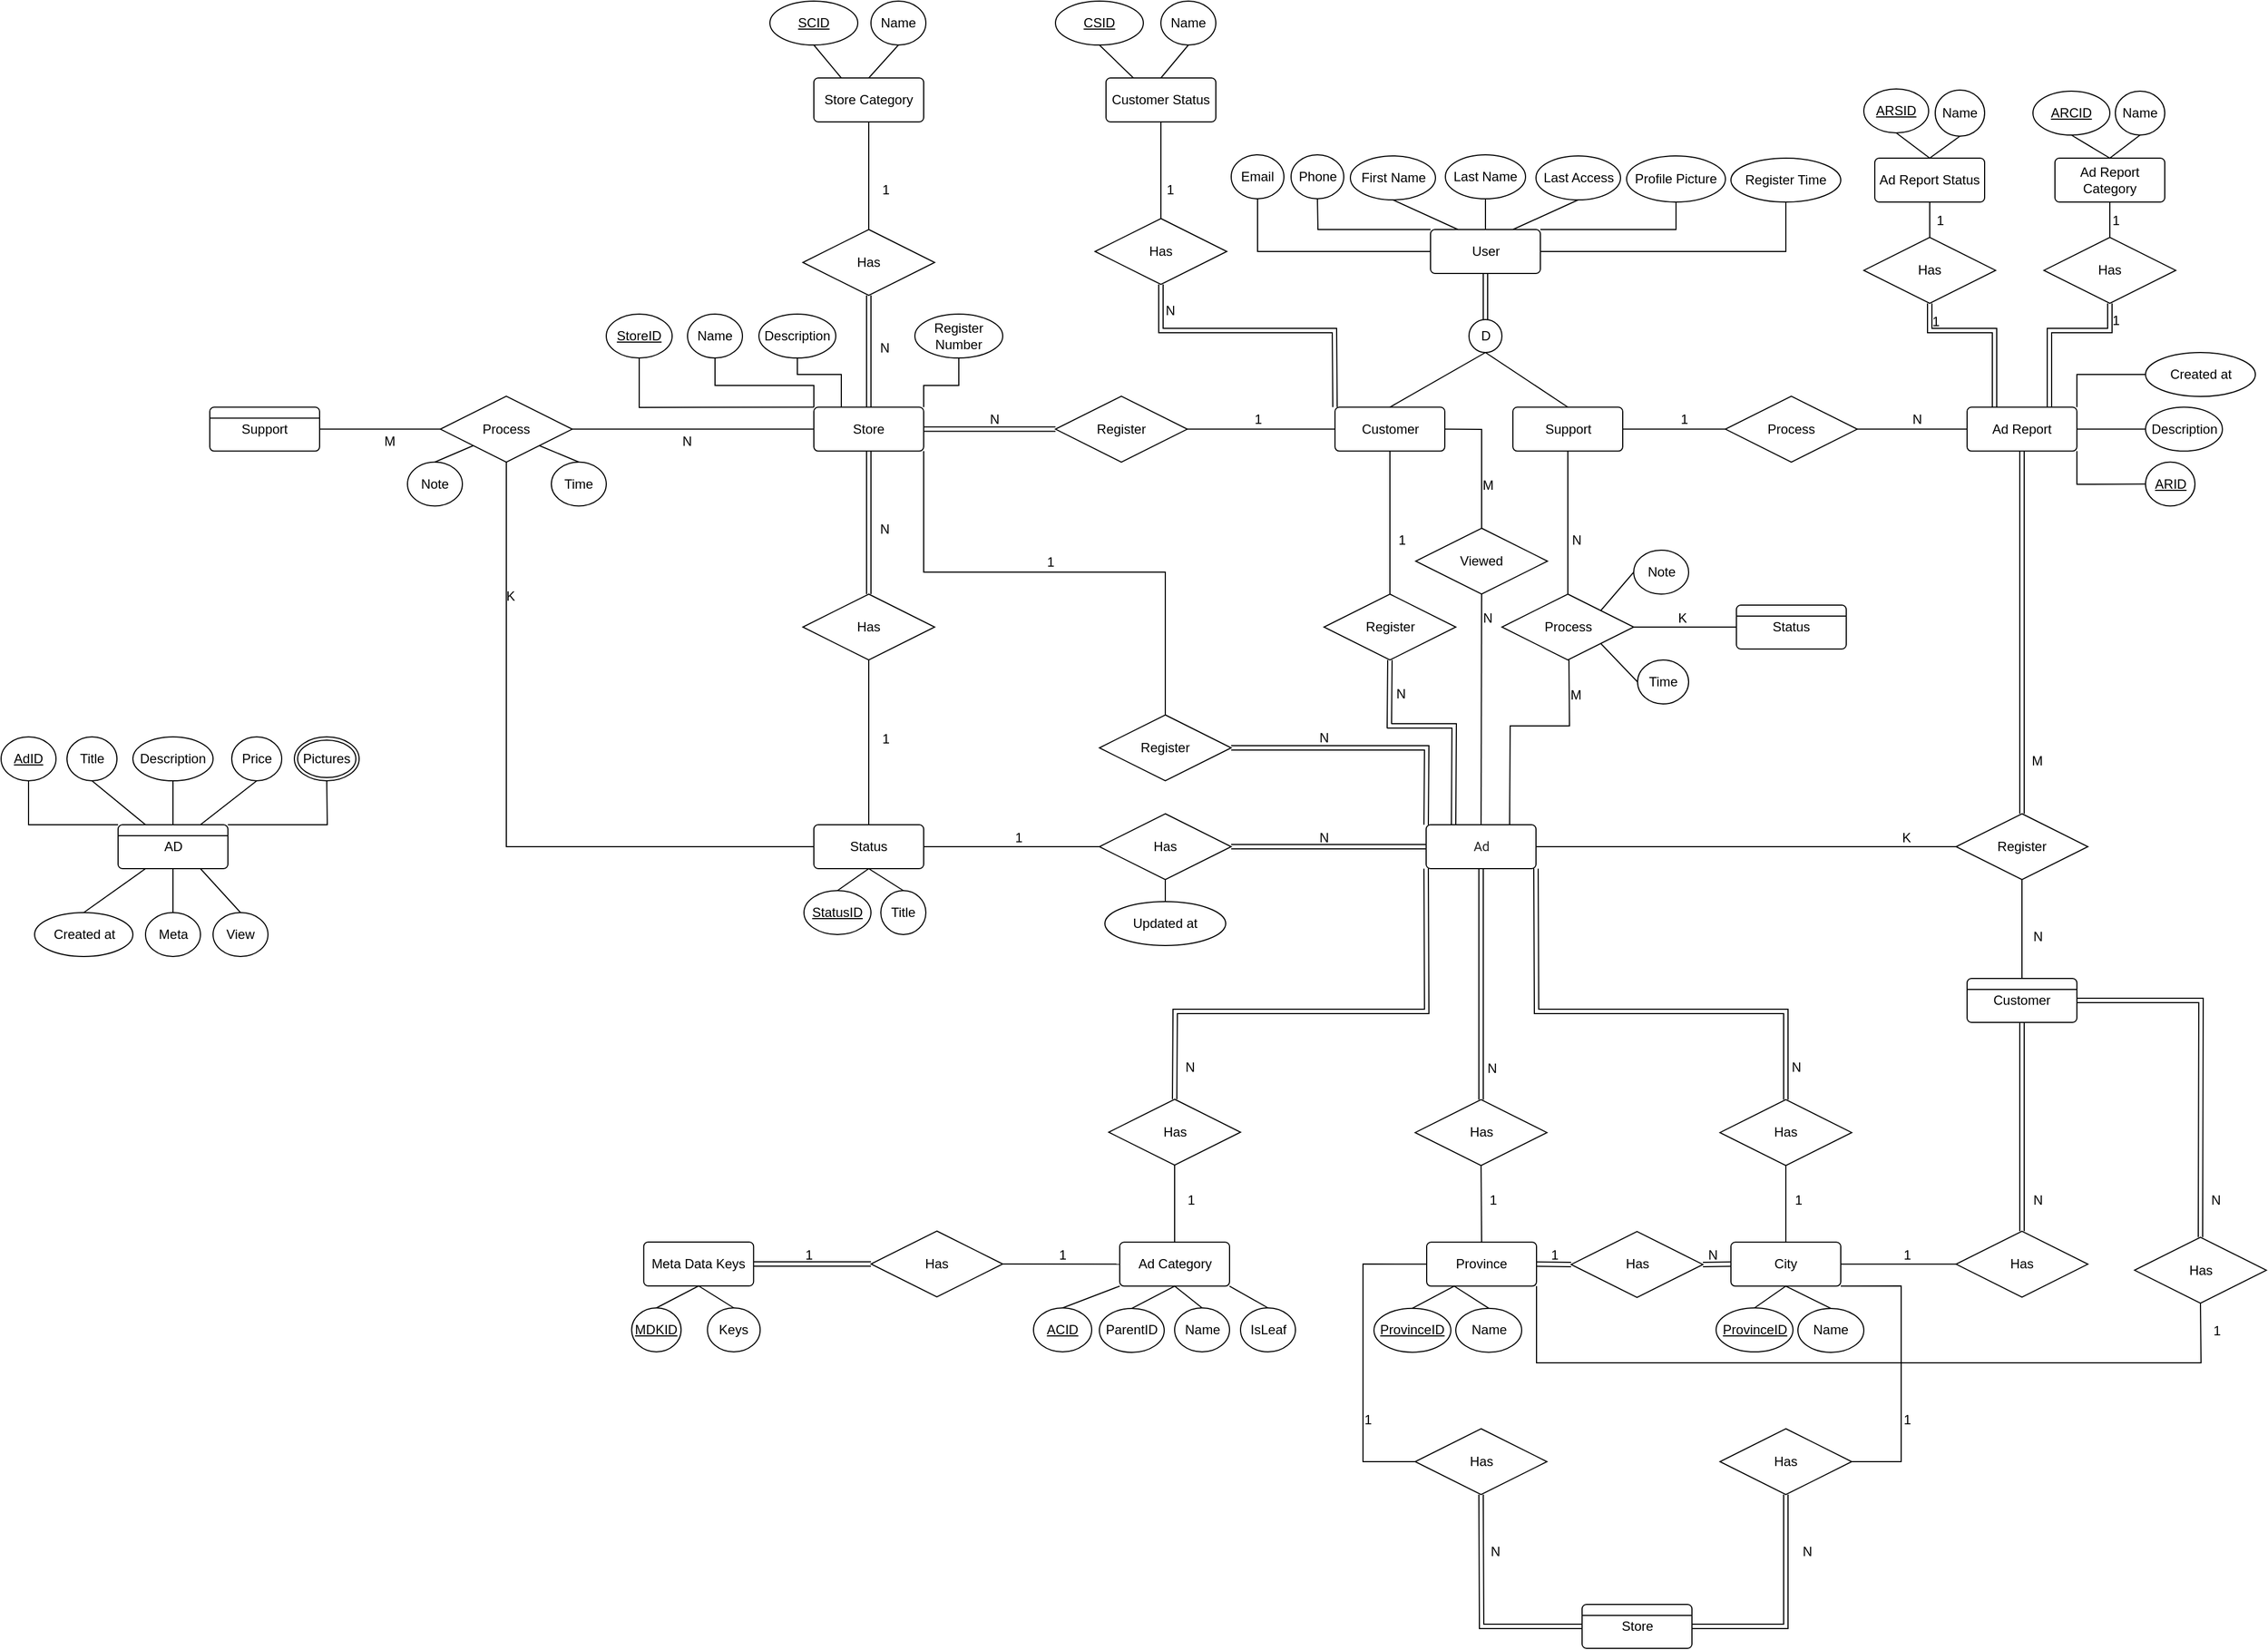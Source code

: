<mxfile version="24.4.0" type="device">
  <diagram name="Page-1" id="hBKYx0gY65Gfhqx1dLIA">
    <mxGraphModel dx="2198" dy="1005" grid="1" gridSize="10" guides="1" tooltips="1" connect="1" arrows="1" fold="1" page="1" pageScale="1" pageWidth="850" pageHeight="1100" math="0" shadow="0">
      <root>
        <mxCell id="0" />
        <mxCell id="1" parent="0" />
        <mxCell id="0CfdTzKVjlrWjt0-x5wx-15" value="User" style="rounded=1;arcSize=10;whiteSpace=wrap;html=1;align=center;" parent="1" vertex="1">
          <mxGeometry x="541.5" y="628" width="100" height="40" as="geometry" />
        </mxCell>
        <mxCell id="0CfdTzKVjlrWjt0-x5wx-17" value="Email" style="ellipse;whiteSpace=wrap;html=1;align=center;" parent="1" vertex="1">
          <mxGeometry x="360" y="560" width="48" height="40" as="geometry" />
        </mxCell>
        <mxCell id="0CfdTzKVjlrWjt0-x5wx-18" value="Phone" style="ellipse;whiteSpace=wrap;html=1;align=center;" parent="1" vertex="1">
          <mxGeometry x="414.5" y="560" width="48" height="40" as="geometry" />
        </mxCell>
        <mxCell id="0CfdTzKVjlrWjt0-x5wx-20" value="" style="endArrow=none;html=1;rounded=0;exitX=0;exitY=0;exitDx=0;exitDy=0;entryX=0.5;entryY=1;entryDx=0;entryDy=0;" parent="1" source="0CfdTzKVjlrWjt0-x5wx-15" target="0CfdTzKVjlrWjt0-x5wx-18" edge="1">
          <mxGeometry width="50" height="50" relative="1" as="geometry">
            <mxPoint x="615.5" y="620" as="sourcePoint" />
            <mxPoint x="665.5" y="570" as="targetPoint" />
            <Array as="points">
              <mxPoint x="439" y="628" />
            </Array>
          </mxGeometry>
        </mxCell>
        <mxCell id="0CfdTzKVjlrWjt0-x5wx-22" value="" style="endArrow=none;html=1;rounded=0;exitX=0.5;exitY=1;exitDx=0;exitDy=0;entryX=0;entryY=0.5;entryDx=0;entryDy=0;" parent="1" source="0CfdTzKVjlrWjt0-x5wx-17" target="0CfdTzKVjlrWjt0-x5wx-15" edge="1">
          <mxGeometry width="50" height="50" relative="1" as="geometry">
            <mxPoint x="615.5" y="620" as="sourcePoint" />
            <mxPoint x="565.5" y="630" as="targetPoint" />
            <Array as="points">
              <mxPoint x="384" y="648" />
            </Array>
          </mxGeometry>
        </mxCell>
        <mxCell id="0CfdTzKVjlrWjt0-x5wx-24" value="First Name" style="ellipse;whiteSpace=wrap;html=1;align=center;" parent="1" vertex="1">
          <mxGeometry x="468.5" y="561" width="77.5" height="40" as="geometry" />
        </mxCell>
        <mxCell id="0CfdTzKVjlrWjt0-x5wx-25" value="Last Name" style="ellipse;whiteSpace=wrap;html=1;align=center;" parent="1" vertex="1">
          <mxGeometry x="555" y="560" width="73" height="40" as="geometry" />
        </mxCell>
        <mxCell id="0CfdTzKVjlrWjt0-x5wx-26" value="" style="endArrow=none;html=1;rounded=0;entryX=0.5;entryY=1;entryDx=0;entryDy=0;exitX=0.5;exitY=0;exitDx=0;exitDy=0;" parent="1" source="0CfdTzKVjlrWjt0-x5wx-15" target="0CfdTzKVjlrWjt0-x5wx-25" edge="1">
          <mxGeometry width="50" height="50" relative="1" as="geometry">
            <mxPoint x="566.5" y="560" as="sourcePoint" />
            <mxPoint x="666" y="560" as="targetPoint" />
            <Array as="points" />
          </mxGeometry>
        </mxCell>
        <mxCell id="0CfdTzKVjlrWjt0-x5wx-27" value="" style="endArrow=none;html=1;rounded=0;entryX=0.5;entryY=1;entryDx=0;entryDy=0;exitX=0.25;exitY=0;exitDx=0;exitDy=0;" parent="1" source="0CfdTzKVjlrWjt0-x5wx-15" target="0CfdTzKVjlrWjt0-x5wx-24" edge="1">
          <mxGeometry width="50" height="50" relative="1" as="geometry">
            <mxPoint x="566.5" y="560" as="sourcePoint" />
            <mxPoint x="666" y="560" as="targetPoint" />
            <Array as="points" />
          </mxGeometry>
        </mxCell>
        <mxCell id="0CfdTzKVjlrWjt0-x5wx-31" value="Store" style="rounded=1;arcSize=10;whiteSpace=wrap;html=1;align=center;" parent="1" vertex="1">
          <mxGeometry x="-20" y="789.77" width="100" height="40" as="geometry" />
        </mxCell>
        <mxCell id="0CfdTzKVjlrWjt0-x5wx-33" value="Name" style="ellipse;whiteSpace=wrap;html=1;align=center;" parent="1" vertex="1">
          <mxGeometry x="-135" y="705" width="50" height="40" as="geometry" />
        </mxCell>
        <mxCell id="0CfdTzKVjlrWjt0-x5wx-35" value="Register Number" style="ellipse;whiteSpace=wrap;html=1;align=center;" parent="1" vertex="1">
          <mxGeometry x="72" y="705" width="80" height="40" as="geometry" />
        </mxCell>
        <mxCell id="0CfdTzKVjlrWjt0-x5wx-37" value="" style="endArrow=none;html=1;rounded=0;exitX=0.5;exitY=1;exitDx=0;exitDy=0;entryX=0;entryY=0;entryDx=0;entryDy=0;" parent="1" source="0CfdTzKVjlrWjt0-x5wx-33" target="0CfdTzKVjlrWjt0-x5wx-31" edge="1">
          <mxGeometry width="50" height="50" relative="1" as="geometry">
            <mxPoint x="171" y="811.77" as="sourcePoint" />
            <mxPoint x="221" y="761.77" as="targetPoint" />
            <Array as="points">
              <mxPoint x="-110" y="770" />
              <mxPoint x="-20" y="770" />
            </Array>
          </mxGeometry>
        </mxCell>
        <mxCell id="0CfdTzKVjlrWjt0-x5wx-39" value="" style="endArrow=none;html=1;rounded=0;exitX=1;exitY=0;exitDx=0;exitDy=0;entryX=0.5;entryY=1;entryDx=0;entryDy=0;" parent="1" source="0CfdTzKVjlrWjt0-x5wx-31" target="0CfdTzKVjlrWjt0-x5wx-35" edge="1">
          <mxGeometry width="50" height="50" relative="1" as="geometry">
            <mxPoint x="171" y="811.77" as="sourcePoint" />
            <mxPoint x="221" y="761.77" as="targetPoint" />
            <Array as="points">
              <mxPoint x="80" y="770" />
              <mxPoint x="112" y="770" />
            </Array>
          </mxGeometry>
        </mxCell>
        <mxCell id="0CfdTzKVjlrWjt0-x5wx-42" value="Register" style="shape=rhombus;perimeter=rhombusPerimeter;whiteSpace=wrap;html=1;align=center;" parent="1" vertex="1">
          <mxGeometry x="200" y="779.77" width="120" height="60" as="geometry" />
        </mxCell>
        <mxCell id="0CfdTzKVjlrWjt0-x5wx-49" value="&lt;div style=&quot;text-align: start;&quot;&gt;&lt;font face=&quot;Roboto, arial, sans-serif&quot; color=&quot;#252525&quot;&gt;&lt;span style=&quot;background-color: rgb(255, 255, 255);&quot;&gt;Ad&lt;/span&gt;&lt;/font&gt;&lt;/div&gt;" style="rounded=1;arcSize=10;whiteSpace=wrap;html=1;align=center;" parent="1" vertex="1">
          <mxGeometry x="537.5" y="1170" width="100" height="40" as="geometry" />
        </mxCell>
        <mxCell id="0CfdTzKVjlrWjt0-x5wx-50" value="Title" style="ellipse;whiteSpace=wrap;html=1;align=center;" parent="1" vertex="1">
          <mxGeometry x="-700" y="1090" width="45.5" height="40" as="geometry" />
        </mxCell>
        <mxCell id="0CfdTzKVjlrWjt0-x5wx-52" value="Description" style="ellipse;whiteSpace=wrap;html=1;align=center;" parent="1" vertex="1">
          <mxGeometry x="-640" y="1090" width="73" height="40" as="geometry" />
        </mxCell>
        <mxCell id="0CfdTzKVjlrWjt0-x5wx-53" value="Price" style="ellipse;whiteSpace=wrap;html=1;align=center;" parent="1" vertex="1">
          <mxGeometry x="-550" y="1090" width="45.5" height="40" as="geometry" />
        </mxCell>
        <mxCell id="0CfdTzKVjlrWjt0-x5wx-54" value="Pictures" style="ellipse;shape=doubleEllipse;margin=3;whiteSpace=wrap;html=1;align=center;" parent="1" vertex="1">
          <mxGeometry x="-493" y="1090" width="59" height="40" as="geometry" />
        </mxCell>
        <mxCell id="0CfdTzKVjlrWjt0-x5wx-57" value="Created at" style="ellipse;whiteSpace=wrap;html=1;align=center;" parent="1" vertex="1">
          <mxGeometry x="-729.5" y="1250" width="89.5" height="40" as="geometry" />
        </mxCell>
        <mxCell id="0CfdTzKVjlrWjt0-x5wx-67" value="Register" style="shape=rhombus;perimeter=rhombusPerimeter;whiteSpace=wrap;html=1;align=center;" parent="1" vertex="1">
          <mxGeometry x="444.5" y="960" width="120" height="60" as="geometry" />
        </mxCell>
        <mxCell id="0CfdTzKVjlrWjt0-x5wx-70" value="" style="endArrow=none;html=1;rounded=0;exitX=0.5;exitY=1;exitDx=0;exitDy=0;entryX=0.5;entryY=0;entryDx=0;entryDy=0;" parent="1" source="0CfdTzKVjlrWjt0-x5wx-74" target="0CfdTzKVjlrWjt0-x5wx-67" edge="1">
          <mxGeometry relative="1" as="geometry">
            <mxPoint x="790" y="680" as="sourcePoint" />
            <mxPoint x="380" y="1000" as="targetPoint" />
          </mxGeometry>
        </mxCell>
        <mxCell id="0CfdTzKVjlrWjt0-x5wx-71" value="1" style="resizable=0;html=1;whiteSpace=wrap;align=right;verticalAlign=bottom;" parent="0CfdTzKVjlrWjt0-x5wx-70" connectable="0" vertex="1">
          <mxGeometry x="1" relative="1" as="geometry">
            <mxPoint x="16" y="-40" as="offset" />
          </mxGeometry>
        </mxCell>
        <mxCell id="0CfdTzKVjlrWjt0-x5wx-74" value="Customer" style="rounded=1;arcSize=10;whiteSpace=wrap;html=1;align=center;" parent="1" vertex="1">
          <mxGeometry x="454.5" y="789.77" width="100" height="40" as="geometry" />
        </mxCell>
        <mxCell id="0CfdTzKVjlrWjt0-x5wx-75" value="Support" style="rounded=1;arcSize=10;whiteSpace=wrap;html=1;align=center;" parent="1" vertex="1">
          <mxGeometry x="616.5" y="789.77" width="100" height="40" as="geometry" />
        </mxCell>
        <mxCell id="0CfdTzKVjlrWjt0-x5wx-82" value="" style="shape=link;html=1;rounded=0;entryX=0.5;entryY=1;entryDx=0;entryDy=0;exitX=0.5;exitY=0;exitDx=0;exitDy=0;" parent="1" source="0CfdTzKVjlrWjt0-x5wx-85" target="0CfdTzKVjlrWjt0-x5wx-15" edge="1">
          <mxGeometry width="100" relative="1" as="geometry">
            <mxPoint x="630" y="730" as="sourcePoint" />
            <mxPoint x="520" y="760" as="targetPoint" />
          </mxGeometry>
        </mxCell>
        <mxCell id="0CfdTzKVjlrWjt0-x5wx-83" value="" style="endArrow=none;html=1;rounded=0;exitX=0.5;exitY=0;exitDx=0;exitDy=0;entryX=0.5;entryY=1;entryDx=0;entryDy=0;" parent="1" source="0CfdTzKVjlrWjt0-x5wx-74" target="0CfdTzKVjlrWjt0-x5wx-85" edge="1">
          <mxGeometry width="50" height="50" relative="1" as="geometry">
            <mxPoint x="440" y="739.77" as="sourcePoint" />
            <mxPoint x="570" y="759.77" as="targetPoint" />
          </mxGeometry>
        </mxCell>
        <mxCell id="0CfdTzKVjlrWjt0-x5wx-84" value="" style="endArrow=none;html=1;rounded=0;exitX=0.5;exitY=0;exitDx=0;exitDy=0;entryX=0.5;entryY=1;entryDx=0;entryDy=0;" parent="1" source="0CfdTzKVjlrWjt0-x5wx-75" target="0CfdTzKVjlrWjt0-x5wx-85" edge="1">
          <mxGeometry width="50" height="50" relative="1" as="geometry">
            <mxPoint x="440" y="739.77" as="sourcePoint" />
            <mxPoint x="640" y="719.77" as="targetPoint" />
          </mxGeometry>
        </mxCell>
        <mxCell id="0CfdTzKVjlrWjt0-x5wx-85" value="D" style="ellipse;whiteSpace=wrap;html=1;aspect=fixed;" parent="1" vertex="1">
          <mxGeometry x="576.5" y="710" width="30" height="30" as="geometry" />
        </mxCell>
        <mxCell id="0CfdTzKVjlrWjt0-x5wx-88" value="Process" style="shape=rhombus;perimeter=rhombusPerimeter;whiteSpace=wrap;html=1;align=center;" parent="1" vertex="1">
          <mxGeometry x="606.5" y="960" width="120" height="60" as="geometry" />
        </mxCell>
        <mxCell id="0CfdTzKVjlrWjt0-x5wx-96" value="View" style="ellipse;whiteSpace=wrap;html=1;align=center;" parent="1" vertex="1">
          <mxGeometry x="-567" y="1250" width="50" height="40" as="geometry" />
        </mxCell>
        <mxCell id="0CfdTzKVjlrWjt0-x5wx-100" value="" style="endArrow=none;html=1;rounded=0;exitX=0.5;exitY=1;exitDx=0;exitDy=0;entryX=0.5;entryY=0;entryDx=0;entryDy=0;" parent="1" source="0CfdTzKVjlrWjt0-x5wx-75" target="0CfdTzKVjlrWjt0-x5wx-88" edge="1">
          <mxGeometry relative="1" as="geometry">
            <mxPoint x="650" y="800" as="sourcePoint" />
            <mxPoint x="810" y="800" as="targetPoint" />
          </mxGeometry>
        </mxCell>
        <mxCell id="0CfdTzKVjlrWjt0-x5wx-101" value="N" style="resizable=0;html=1;whiteSpace=wrap;align=right;verticalAlign=bottom;" parent="0CfdTzKVjlrWjt0-x5wx-100" connectable="0" vertex="1">
          <mxGeometry x="1" relative="1" as="geometry">
            <mxPoint x="14" y="-40" as="offset" />
          </mxGeometry>
        </mxCell>
        <mxCell id="0CfdTzKVjlrWjt0-x5wx-106" value="Description" style="ellipse;whiteSpace=wrap;html=1;align=center;" parent="1" vertex="1">
          <mxGeometry x="1192.5" y="789.77" width="70" height="40" as="geometry" />
        </mxCell>
        <mxCell id="0CfdTzKVjlrWjt0-x5wx-109" value="" style="endArrow=none;html=1;rounded=0;exitX=0;exitY=0.5;exitDx=0;exitDy=0;entryX=1;entryY=0.5;entryDx=0;entryDy=0;" parent="1" source="0CfdTzKVjlrWjt0-x5wx-106" target="QIARWO1vvbc_UHseHaY3-54" edge="1">
          <mxGeometry width="50" height="50" relative="1" as="geometry">
            <mxPoint x="1490" y="749.77" as="sourcePoint" />
            <mxPoint x="1540" y="699.77" as="targetPoint" />
          </mxGeometry>
        </mxCell>
        <mxCell id="QIARWO1vvbc_UHseHaY3-14" value="" style="endArrow=none;html=1;rounded=0;exitX=0.75;exitY=0;exitDx=0;exitDy=0;entryX=0.5;entryY=1;entryDx=0;entryDy=0;" parent="1" edge="1">
          <mxGeometry relative="1" as="geometry">
            <mxPoint x="613.5" y="1170" as="sourcePoint" />
            <mxPoint x="667.5" y="1020" as="targetPoint" />
            <Array as="points">
              <mxPoint x="614" y="1080" />
              <mxPoint x="668" y="1080" />
            </Array>
          </mxGeometry>
        </mxCell>
        <mxCell id="QIARWO1vvbc_UHseHaY3-15" value="M" style="resizable=0;html=1;whiteSpace=wrap;align=right;verticalAlign=bottom;" parent="QIARWO1vvbc_UHseHaY3-14" connectable="0" vertex="1">
          <mxGeometry x="1" relative="1" as="geometry">
            <mxPoint x="13" y="40" as="offset" />
          </mxGeometry>
        </mxCell>
        <mxCell id="QIARWO1vvbc_UHseHaY3-25" value="" style="endArrow=none;html=1;rounded=0;entryX=0;entryY=0.5;entryDx=0;entryDy=0;exitX=1;exitY=0.5;exitDx=0;exitDy=0;" parent="1" source="0CfdTzKVjlrWjt0-x5wx-42" target="0CfdTzKVjlrWjt0-x5wx-74" edge="1">
          <mxGeometry relative="1" as="geometry">
            <mxPoint x="310" y="810" as="sourcePoint" />
            <mxPoint x="470" y="810" as="targetPoint" />
          </mxGeometry>
        </mxCell>
        <mxCell id="QIARWO1vvbc_UHseHaY3-26" value="1" style="resizable=0;html=1;whiteSpace=wrap;align=right;verticalAlign=bottom;" parent="QIARWO1vvbc_UHseHaY3-25" connectable="0" vertex="1">
          <mxGeometry x="1" relative="1" as="geometry">
            <mxPoint x="-65" as="offset" />
          </mxGeometry>
        </mxCell>
        <mxCell id="QIARWO1vvbc_UHseHaY3-27" value="" style="shape=link;html=1;rounded=0;exitX=1;exitY=0.5;exitDx=0;exitDy=0;entryX=0;entryY=0.5;entryDx=0;entryDy=0;" parent="1" source="0CfdTzKVjlrWjt0-x5wx-31" target="0CfdTzKVjlrWjt0-x5wx-42" edge="1">
          <mxGeometry relative="1" as="geometry">
            <mxPoint x="310" y="810" as="sourcePoint" />
            <mxPoint x="470" y="810" as="targetPoint" />
          </mxGeometry>
        </mxCell>
        <mxCell id="QIARWO1vvbc_UHseHaY3-28" value="N" style="resizable=0;html=1;whiteSpace=wrap;align=right;verticalAlign=bottom;" parent="QIARWO1vvbc_UHseHaY3-27" connectable="0" vertex="1">
          <mxGeometry x="1" relative="1" as="geometry">
            <mxPoint x="-50" as="offset" />
          </mxGeometry>
        </mxCell>
        <mxCell id="QIARWO1vvbc_UHseHaY3-38" value="Support" style="rounded=1;arcSize=10;whiteSpace=wrap;html=1;align=center;" parent="1" vertex="1">
          <mxGeometry x="-570" y="789.77" width="100" height="40" as="geometry" />
        </mxCell>
        <mxCell id="QIARWO1vvbc_UHseHaY3-39" value="Process" style="shape=rhombus;perimeter=rhombusPerimeter;whiteSpace=wrap;html=1;align=center;" parent="1" vertex="1">
          <mxGeometry x="-360" y="779.77" width="120" height="60" as="geometry" />
        </mxCell>
        <mxCell id="QIARWO1vvbc_UHseHaY3-42" value="" style="endArrow=none;html=1;rounded=0;exitX=1;exitY=0.5;exitDx=0;exitDy=0;entryX=0;entryY=0.5;entryDx=0;entryDy=0;" parent="1" source="QIARWO1vvbc_UHseHaY3-38" target="QIARWO1vvbc_UHseHaY3-39" edge="1">
          <mxGeometry relative="1" as="geometry">
            <mxPoint x="30" y="870" as="sourcePoint" />
            <mxPoint x="190" y="870" as="targetPoint" />
          </mxGeometry>
        </mxCell>
        <mxCell id="QIARWO1vvbc_UHseHaY3-43" value="M" style="resizable=0;html=1;whiteSpace=wrap;align=right;verticalAlign=bottom;" parent="QIARWO1vvbc_UHseHaY3-42" connectable="0" vertex="1">
          <mxGeometry x="1" relative="1" as="geometry">
            <mxPoint x="-40" y="20" as="offset" />
          </mxGeometry>
        </mxCell>
        <mxCell id="QIARWO1vvbc_UHseHaY3-48" value="" style="shape=link;html=1;rounded=0;exitX=0.5;exitY=1;exitDx=0;exitDy=0;entryX=0.25;entryY=0;entryDx=0;entryDy=0;" parent="1" source="0CfdTzKVjlrWjt0-x5wx-67" target="0CfdTzKVjlrWjt0-x5wx-49" edge="1">
          <mxGeometry relative="1" as="geometry">
            <mxPoint x="310" y="1000" as="sourcePoint" />
            <mxPoint x="470" y="1000" as="targetPoint" />
            <Array as="points">
              <mxPoint x="504" y="1080" />
              <mxPoint x="563" y="1080" />
            </Array>
          </mxGeometry>
        </mxCell>
        <mxCell id="QIARWO1vvbc_UHseHaY3-49" value="N" style="resizable=0;html=1;whiteSpace=wrap;align=right;verticalAlign=bottom;" parent="QIARWO1vvbc_UHseHaY3-48" connectable="0" vertex="1">
          <mxGeometry x="1" relative="1" as="geometry">
            <mxPoint x="-42" y="-110" as="offset" />
          </mxGeometry>
        </mxCell>
        <mxCell id="QIARWO1vvbc_UHseHaY3-54" value="Ad Report" style="rounded=1;arcSize=10;whiteSpace=wrap;html=1;align=center;" parent="1" vertex="1">
          <mxGeometry x="1030" y="789.77" width="100" height="40" as="geometry" />
        </mxCell>
        <mxCell id="QIARWO1vvbc_UHseHaY3-56" value="Register" style="shape=rhombus;perimeter=rhombusPerimeter;whiteSpace=wrap;html=1;align=center;" parent="1" vertex="1">
          <mxGeometry x="240" y="1070" width="120" height="60" as="geometry" />
        </mxCell>
        <mxCell id="8Y0XfkwklUIzWa_7E_HV-10" value="" style="endArrow=none;html=1;rounded=0;entryX=0.5;entryY=0;entryDx=0;entryDy=0;exitX=1;exitY=1;exitDx=0;exitDy=0;" parent="1" source="0CfdTzKVjlrWjt0-x5wx-31" target="QIARWO1vvbc_UHseHaY3-56" edge="1">
          <mxGeometry relative="1" as="geometry">
            <mxPoint x="100" y="840" as="sourcePoint" />
            <mxPoint x="400" y="990" as="targetPoint" />
            <Array as="points">
              <mxPoint x="80" y="940" />
              <mxPoint x="300" y="940" />
            </Array>
          </mxGeometry>
        </mxCell>
        <mxCell id="8Y0XfkwklUIzWa_7E_HV-11" value="1" style="resizable=0;html=1;whiteSpace=wrap;align=right;verticalAlign=bottom;" parent="8Y0XfkwklUIzWa_7E_HV-10" connectable="0" vertex="1">
          <mxGeometry x="1" relative="1" as="geometry">
            <mxPoint x="-100" y="-130" as="offset" />
          </mxGeometry>
        </mxCell>
        <mxCell id="8Y0XfkwklUIzWa_7E_HV-12" value="" style="shape=link;html=1;rounded=0;exitX=1;exitY=0.5;exitDx=0;exitDy=0;entryX=0;entryY=0;entryDx=0;entryDy=0;" parent="1" source="QIARWO1vvbc_UHseHaY3-56" target="0CfdTzKVjlrWjt0-x5wx-49" edge="1">
          <mxGeometry relative="1" as="geometry">
            <mxPoint x="240" y="990" as="sourcePoint" />
            <mxPoint x="400" y="990" as="targetPoint" />
            <Array as="points">
              <mxPoint x="450" y="1100" />
              <mxPoint x="538" y="1100" />
            </Array>
          </mxGeometry>
        </mxCell>
        <mxCell id="8Y0XfkwklUIzWa_7E_HV-13" value="N" style="resizable=0;html=1;whiteSpace=wrap;align=right;verticalAlign=bottom;" parent="8Y0XfkwklUIzWa_7E_HV-12" connectable="0" vertex="1">
          <mxGeometry x="1" relative="1" as="geometry">
            <mxPoint x="-87" y="-70" as="offset" />
          </mxGeometry>
        </mxCell>
        <mxCell id="8Y0XfkwklUIzWa_7E_HV-20" value="Has" style="shape=rhombus;perimeter=rhombusPerimeter;whiteSpace=wrap;html=1;align=center;" parent="1" vertex="1">
          <mxGeometry x="248.5" y="1420" width="120" height="60" as="geometry" />
        </mxCell>
        <mxCell id="8Y0XfkwklUIzWa_7E_HV-27" value="Process" style="shape=rhombus;perimeter=rhombusPerimeter;whiteSpace=wrap;html=1;align=center;" parent="1" vertex="1">
          <mxGeometry x="810" y="779.77" width="120" height="60" as="geometry" />
        </mxCell>
        <mxCell id="8Y0XfkwklUIzWa_7E_HV-28" value="" style="endArrow=none;html=1;rounded=0;exitX=1;exitY=0.5;exitDx=0;exitDy=0;entryX=0;entryY=0.5;entryDx=0;entryDy=0;" parent="1" source="0CfdTzKVjlrWjt0-x5wx-75" target="8Y0XfkwklUIzWa_7E_HV-27" edge="1">
          <mxGeometry relative="1" as="geometry">
            <mxPoint x="680" y="940" as="sourcePoint" />
            <mxPoint x="840" y="940" as="targetPoint" />
          </mxGeometry>
        </mxCell>
        <mxCell id="8Y0XfkwklUIzWa_7E_HV-29" value="1" style="resizable=0;html=1;whiteSpace=wrap;align=right;verticalAlign=bottom;" parent="8Y0XfkwklUIzWa_7E_HV-28" connectable="0" vertex="1">
          <mxGeometry x="1" relative="1" as="geometry">
            <mxPoint x="-33" as="offset" />
          </mxGeometry>
        </mxCell>
        <mxCell id="8Y0XfkwklUIzWa_7E_HV-30" value="" style="endArrow=none;html=1;rounded=0;exitX=1;exitY=0.5;exitDx=0;exitDy=0;entryX=0;entryY=0.5;entryDx=0;entryDy=0;" parent="1" source="8Y0XfkwklUIzWa_7E_HV-27" target="QIARWO1vvbc_UHseHaY3-54" edge="1">
          <mxGeometry relative="1" as="geometry">
            <mxPoint x="680" y="940" as="sourcePoint" />
            <mxPoint x="840" y="940" as="targetPoint" />
          </mxGeometry>
        </mxCell>
        <mxCell id="8Y0XfkwklUIzWa_7E_HV-31" value="N" style="resizable=0;html=1;whiteSpace=wrap;align=right;verticalAlign=bottom;" parent="8Y0XfkwklUIzWa_7E_HV-30" connectable="0" vertex="1">
          <mxGeometry x="1" relative="1" as="geometry">
            <mxPoint x="-40" as="offset" />
          </mxGeometry>
        </mxCell>
        <mxCell id="8Y0XfkwklUIzWa_7E_HV-32" value="Register" style="shape=rhombus;perimeter=rhombusPerimeter;whiteSpace=wrap;html=1;align=center;" parent="1" vertex="1">
          <mxGeometry x="1020" y="1160" width="120" height="60" as="geometry" />
        </mxCell>
        <mxCell id="8Y0XfkwklUIzWa_7E_HV-35" value="" style="shape=link;html=1;rounded=0;entryX=0.5;entryY=1;entryDx=0;entryDy=0;exitX=0.5;exitY=0;exitDx=0;exitDy=0;" parent="1" source="8Y0XfkwklUIzWa_7E_HV-32" target="QIARWO1vvbc_UHseHaY3-54" edge="1">
          <mxGeometry relative="1" as="geometry">
            <mxPoint x="650" y="930" as="sourcePoint" />
            <mxPoint x="810" y="930" as="targetPoint" />
          </mxGeometry>
        </mxCell>
        <mxCell id="8Y0XfkwklUIzWa_7E_HV-36" value="M" style="resizable=0;html=1;whiteSpace=wrap;align=right;verticalAlign=bottom;" parent="8Y0XfkwklUIzWa_7E_HV-35" connectable="0" vertex="1">
          <mxGeometry x="1" relative="1" as="geometry">
            <mxPoint x="20" y="290" as="offset" />
          </mxGeometry>
        </mxCell>
        <mxCell id="8Y0XfkwklUIzWa_7E_HV-40" value="Created at" style="ellipse;whiteSpace=wrap;html=1;align=center;" parent="1" vertex="1">
          <mxGeometry x="1192.5" y="740" width="100" height="40" as="geometry" />
        </mxCell>
        <mxCell id="8Y0XfkwklUIzWa_7E_HV-42" value="Status" style="rounded=1;arcSize=10;whiteSpace=wrap;html=1;align=center;" parent="1" vertex="1">
          <mxGeometry x="-20" y="1170" width="100" height="40" as="geometry" />
        </mxCell>
        <mxCell id="8Y0XfkwklUIzWa_7E_HV-45" value="StatusID" style="ellipse;whiteSpace=wrap;html=1;align=center;fontStyle=4;" parent="1" vertex="1">
          <mxGeometry x="-29" y="1230" width="61" height="40" as="geometry" />
        </mxCell>
        <mxCell id="8Y0XfkwklUIzWa_7E_HV-47" value="Updated at" style="ellipse;whiteSpace=wrap;html=1;align=center;" parent="1" vertex="1">
          <mxGeometry x="245" y="1240" width="110" height="40" as="geometry" />
        </mxCell>
        <mxCell id="8Y0XfkwklUIzWa_7E_HV-48" value="Title" style="ellipse;whiteSpace=wrap;html=1;align=center;" parent="1" vertex="1">
          <mxGeometry x="41" y="1230" width="41" height="40" as="geometry" />
        </mxCell>
        <mxCell id="8Y0XfkwklUIzWa_7E_HV-49" value="Has" style="shape=rhombus;perimeter=rhombusPerimeter;whiteSpace=wrap;html=1;align=center;" parent="1" vertex="1">
          <mxGeometry x="240" y="1160" width="120" height="60" as="geometry" />
        </mxCell>
        <mxCell id="8Y0XfkwklUIzWa_7E_HV-50" value="" style="shape=link;html=1;rounded=0;entryX=0;entryY=0.5;entryDx=0;entryDy=0;exitX=1;exitY=0.5;exitDx=0;exitDy=0;" parent="1" source="8Y0XfkwklUIzWa_7E_HV-49" target="0CfdTzKVjlrWjt0-x5wx-49" edge="1">
          <mxGeometry relative="1" as="geometry">
            <mxPoint x="390" y="1020" as="sourcePoint" />
            <mxPoint x="550" y="1020" as="targetPoint" />
          </mxGeometry>
        </mxCell>
        <mxCell id="8Y0XfkwklUIzWa_7E_HV-51" value="N" style="resizable=0;html=1;whiteSpace=wrap;align=right;verticalAlign=bottom;" parent="8Y0XfkwklUIzWa_7E_HV-50" connectable="0" vertex="1">
          <mxGeometry x="1" relative="1" as="geometry">
            <mxPoint x="-87" as="offset" />
          </mxGeometry>
        </mxCell>
        <mxCell id="MZ66G47-zIH7tZrroCR9-13" value="Meta" style="ellipse;whiteSpace=wrap;html=1;align=center;" parent="1" vertex="1">
          <mxGeometry x="-628.5" y="1250" width="50" height="40" as="geometry" />
        </mxCell>
        <mxCell id="MZ66G47-zIH7tZrroCR9-19" value="" style="endArrow=none;html=1;rounded=0;exitX=1;exitY=0.5;exitDx=0;exitDy=0;entryX=0;entryY=0.5;entryDx=0;entryDy=0;" parent="1" source="0CfdTzKVjlrWjt0-x5wx-49" target="8Y0XfkwklUIzWa_7E_HV-32" edge="1">
          <mxGeometry relative="1" as="geometry">
            <mxPoint x="670" y="980" as="sourcePoint" />
            <mxPoint x="830" y="980" as="targetPoint" />
            <Array as="points" />
          </mxGeometry>
        </mxCell>
        <mxCell id="MZ66G47-zIH7tZrroCR9-20" value="K" style="resizable=0;html=1;whiteSpace=wrap;align=right;verticalAlign=bottom;" parent="MZ66G47-zIH7tZrroCR9-19" connectable="0" vertex="1">
          <mxGeometry x="1" relative="1" as="geometry">
            <mxPoint x="-40" as="offset" />
          </mxGeometry>
        </mxCell>
        <mxCell id="MZ66G47-zIH7tZrroCR9-21" value="Description" style="ellipse;whiteSpace=wrap;html=1;align=center;" parent="1" vertex="1">
          <mxGeometry x="-70" y="705" width="70" height="40" as="geometry" />
        </mxCell>
        <mxCell id="MZ66G47-zIH7tZrroCR9-22" value="" style="endArrow=none;html=1;rounded=0;exitX=0.5;exitY=1;exitDx=0;exitDy=0;entryX=0.25;entryY=0;entryDx=0;entryDy=0;" parent="1" source="MZ66G47-zIH7tZrroCR9-21" target="0CfdTzKVjlrWjt0-x5wx-31" edge="1">
          <mxGeometry relative="1" as="geometry">
            <mxPoint x="-20" y="820" as="sourcePoint" />
            <mxPoint x="30" y="790" as="targetPoint" />
            <Array as="points">
              <mxPoint x="-35" y="760" />
              <mxPoint x="5" y="760" />
            </Array>
          </mxGeometry>
        </mxCell>
        <mxCell id="MZ66G47-zIH7tZrroCR9-23" value="Has" style="shape=rhombus;perimeter=rhombusPerimeter;whiteSpace=wrap;html=1;align=center;" parent="1" vertex="1">
          <mxGeometry x="-30" y="960" width="120" height="60" as="geometry" />
        </mxCell>
        <mxCell id="MZ66G47-zIH7tZrroCR9-24" value="" style="endArrow=none;html=1;rounded=0;exitX=0.5;exitY=1;exitDx=0;exitDy=0;entryX=0.5;entryY=0;entryDx=0;entryDy=0;" parent="1" source="8Y0XfkwklUIzWa_7E_HV-49" target="8Y0XfkwklUIzWa_7E_HV-47" edge="1">
          <mxGeometry relative="1" as="geometry">
            <mxPoint x="450" y="1240" as="sourcePoint" />
            <mxPoint x="610" y="1240" as="targetPoint" />
          </mxGeometry>
        </mxCell>
        <mxCell id="MZ66G47-zIH7tZrroCR9-25" value="" style="shape=link;html=1;rounded=0;entryX=0.5;entryY=0;entryDx=0;entryDy=0;" parent="1" source="0CfdTzKVjlrWjt0-x5wx-31" target="MZ66G47-zIH7tZrroCR9-23" edge="1">
          <mxGeometry relative="1" as="geometry">
            <mxPoint x="80" y="1090" as="sourcePoint" />
            <mxPoint x="240" y="1090" as="targetPoint" />
          </mxGeometry>
        </mxCell>
        <mxCell id="MZ66G47-zIH7tZrroCR9-26" value="N" style="resizable=0;html=1;whiteSpace=wrap;align=right;verticalAlign=bottom;" parent="MZ66G47-zIH7tZrroCR9-25" connectable="0" vertex="1">
          <mxGeometry x="1" relative="1" as="geometry">
            <mxPoint x="20" y="-50" as="offset" />
          </mxGeometry>
        </mxCell>
        <mxCell id="MZ66G47-zIH7tZrroCR9-29" value="" style="endArrow=none;html=1;rounded=0;exitX=0.5;exitY=0;exitDx=0;exitDy=0;entryX=0.5;entryY=1;entryDx=0;entryDy=0;" parent="1" source="8Y0XfkwklUIzWa_7E_HV-48" target="8Y0XfkwklUIzWa_7E_HV-42" edge="1">
          <mxGeometry relative="1" as="geometry">
            <mxPoint x="80" y="1090" as="sourcePoint" />
            <mxPoint x="240" y="1090" as="targetPoint" />
          </mxGeometry>
        </mxCell>
        <mxCell id="MZ66G47-zIH7tZrroCR9-32" value="" style="endArrow=none;html=1;rounded=0;entryX=0.5;entryY=1;entryDx=0;entryDy=0;exitX=0.5;exitY=0;exitDx=0;exitDy=0;" parent="1" source="8Y0XfkwklUIzWa_7E_HV-45" target="8Y0XfkwklUIzWa_7E_HV-42" edge="1">
          <mxGeometry relative="1" as="geometry">
            <mxPoint x="80" y="1090" as="sourcePoint" />
            <mxPoint x="240" y="1090" as="targetPoint" />
          </mxGeometry>
        </mxCell>
        <mxCell id="MZ66G47-zIH7tZrroCR9-33" value="Last Access" style="ellipse;whiteSpace=wrap;html=1;align=center;" parent="1" vertex="1">
          <mxGeometry x="637.5" y="561" width="77" height="40" as="geometry" />
        </mxCell>
        <mxCell id="MZ66G47-zIH7tZrroCR9-34" value="" style="endArrow=none;html=1;rounded=0;exitX=0.5;exitY=1;exitDx=0;exitDy=0;entryX=0.75;entryY=0;entryDx=0;entryDy=0;" parent="1" source="MZ66G47-zIH7tZrroCR9-33" target="0CfdTzKVjlrWjt0-x5wx-15" edge="1">
          <mxGeometry relative="1" as="geometry">
            <mxPoint x="490" y="720" as="sourcePoint" />
            <mxPoint x="500" y="660" as="targetPoint" />
            <Array as="points" />
          </mxGeometry>
        </mxCell>
        <mxCell id="MZ66G47-zIH7tZrroCR9-35" value="Profile Picture" style="ellipse;whiteSpace=wrap;html=1;align=center;" parent="1" vertex="1">
          <mxGeometry x="720" y="561" width="90" height="42" as="geometry" />
        </mxCell>
        <mxCell id="MZ66G47-zIH7tZrroCR9-36" value="" style="endArrow=none;html=1;rounded=0;exitX=0.5;exitY=1;exitDx=0;exitDy=0;entryX=1;entryY=0;entryDx=0;entryDy=0;" parent="1" source="MZ66G47-zIH7tZrroCR9-35" target="0CfdTzKVjlrWjt0-x5wx-15" edge="1">
          <mxGeometry relative="1" as="geometry">
            <mxPoint x="440" y="630" as="sourcePoint" />
            <mxPoint x="590" y="630" as="targetPoint" />
            <Array as="points">
              <mxPoint x="765" y="628" />
            </Array>
          </mxGeometry>
        </mxCell>
        <mxCell id="MZ66G47-zIH7tZrroCR9-47" value="Ad Report Status" style="rounded=1;arcSize=10;whiteSpace=wrap;html=1;align=center;" parent="1" vertex="1">
          <mxGeometry x="946" y="563" width="100" height="40" as="geometry" />
        </mxCell>
        <mxCell id="MZ66G47-zIH7tZrroCR9-48" value="ARSID" style="ellipse;whiteSpace=wrap;html=1;align=center;fontStyle=4;" parent="1" vertex="1">
          <mxGeometry x="936" y="500" width="59" height="40" as="geometry" />
        </mxCell>
        <mxCell id="MZ66G47-zIH7tZrroCR9-49" value="Name" style="ellipse;whiteSpace=wrap;html=1;align=center;" parent="1" vertex="1">
          <mxGeometry x="1001" y="501" width="45" height="42" as="geometry" />
        </mxCell>
        <mxCell id="MZ66G47-zIH7tZrroCR9-50" value="" style="endArrow=none;html=1;rounded=0;exitX=0.5;exitY=1;exitDx=0;exitDy=0;entryX=0.5;entryY=0;entryDx=0;entryDy=0;" parent="1" source="MZ66G47-zIH7tZrroCR9-49" target="MZ66G47-zIH7tZrroCR9-47" edge="1">
          <mxGeometry relative="1" as="geometry">
            <mxPoint x="1015" y="490" as="sourcePoint" />
            <mxPoint x="946" y="580" as="targetPoint" />
          </mxGeometry>
        </mxCell>
        <mxCell id="MZ66G47-zIH7tZrroCR9-51" value="" style="endArrow=none;html=1;rounded=0;exitX=0.5;exitY=1;exitDx=0;exitDy=0;entryX=0.5;entryY=0;entryDx=0;entryDy=0;" parent="1" source="MZ66G47-zIH7tZrroCR9-48" target="MZ66G47-zIH7tZrroCR9-47" edge="1">
          <mxGeometry relative="1" as="geometry">
            <mxPoint x="1015" y="490" as="sourcePoint" />
            <mxPoint x="1025.5" y="560" as="targetPoint" />
          </mxGeometry>
        </mxCell>
        <mxCell id="MZ66G47-zIH7tZrroCR9-52" value="Has" style="shape=rhombus;perimeter=rhombusPerimeter;whiteSpace=wrap;html=1;align=center;" parent="1" vertex="1">
          <mxGeometry x="936" y="635.23" width="120" height="60" as="geometry" />
        </mxCell>
        <mxCell id="MZ66G47-zIH7tZrroCR9-55" value="" style="shape=link;html=1;rounded=0;entryX=0.5;entryY=1;entryDx=0;entryDy=0;exitX=0.25;exitY=0;exitDx=0;exitDy=0;" parent="1" source="QIARWO1vvbc_UHseHaY3-54" target="MZ66G47-zIH7tZrroCR9-52" edge="1">
          <mxGeometry relative="1" as="geometry">
            <mxPoint x="1130" y="720" as="sourcePoint" />
            <mxPoint x="1290" y="720" as="targetPoint" />
            <Array as="points">
              <mxPoint x="1055" y="720" />
              <mxPoint x="996" y="720" />
            </Array>
          </mxGeometry>
        </mxCell>
        <mxCell id="MZ66G47-zIH7tZrroCR9-56" value="1" style="resizable=0;html=1;whiteSpace=wrap;align=right;verticalAlign=bottom;" parent="MZ66G47-zIH7tZrroCR9-55" connectable="0" vertex="1">
          <mxGeometry x="1" relative="1" as="geometry">
            <mxPoint x="10" y="25" as="offset" />
          </mxGeometry>
        </mxCell>
        <mxCell id="MZ66G47-zIH7tZrroCR9-57" value="" style="endArrow=none;html=1;rounded=0;entryX=0;entryY=0.5;entryDx=0;entryDy=0;exitX=1;exitY=0;exitDx=0;exitDy=0;" parent="1" source="QIARWO1vvbc_UHseHaY3-54" target="8Y0XfkwklUIzWa_7E_HV-40" edge="1">
          <mxGeometry relative="1" as="geometry">
            <mxPoint x="980" y="740" as="sourcePoint" />
            <mxPoint x="1140" y="740" as="targetPoint" />
            <Array as="points">
              <mxPoint x="1130" y="760" />
            </Array>
          </mxGeometry>
        </mxCell>
        <mxCell id="MZ66G47-zIH7tZrroCR9-58" value="Ad Report Category" style="rounded=1;arcSize=10;whiteSpace=wrap;html=1;align=center;" parent="1" vertex="1">
          <mxGeometry x="1110" y="563" width="100" height="40" as="geometry" />
        </mxCell>
        <mxCell id="MZ66G47-zIH7tZrroCR9-59" value="ARCID" style="ellipse;whiteSpace=wrap;html=1;align=center;fontStyle=4;" parent="1" vertex="1">
          <mxGeometry x="1090" y="502" width="70" height="40" as="geometry" />
        </mxCell>
        <mxCell id="MZ66G47-zIH7tZrroCR9-60" value="Name" style="ellipse;whiteSpace=wrap;html=1;align=center;" parent="1" vertex="1">
          <mxGeometry x="1165" y="502" width="45" height="40" as="geometry" />
        </mxCell>
        <mxCell id="MZ66G47-zIH7tZrroCR9-61" value="" style="endArrow=none;html=1;rounded=0;exitX=0.5;exitY=1;exitDx=0;exitDy=0;entryX=0.5;entryY=0;entryDx=0;entryDy=0;" parent="1" source="MZ66G47-zIH7tZrroCR9-60" target="MZ66G47-zIH7tZrroCR9-58" edge="1">
          <mxGeometry relative="1" as="geometry">
            <mxPoint x="1329" y="432" as="sourcePoint" />
            <mxPoint x="1489" y="432" as="targetPoint" />
          </mxGeometry>
        </mxCell>
        <mxCell id="MZ66G47-zIH7tZrroCR9-62" value="" style="endArrow=none;html=1;rounded=0;exitX=0.5;exitY=1;exitDx=0;exitDy=0;entryX=0.5;entryY=0;entryDx=0;entryDy=0;" parent="1" source="MZ66G47-zIH7tZrroCR9-59" target="MZ66G47-zIH7tZrroCR9-58" edge="1">
          <mxGeometry relative="1" as="geometry">
            <mxPoint x="1329" y="432" as="sourcePoint" />
            <mxPoint x="1339.5" y="502" as="targetPoint" />
          </mxGeometry>
        </mxCell>
        <mxCell id="MZ66G47-zIH7tZrroCR9-63" value="Has" style="shape=rhombus;perimeter=rhombusPerimeter;whiteSpace=wrap;html=1;align=center;" parent="1" vertex="1">
          <mxGeometry x="1100" y="635.23" width="120" height="60" as="geometry" />
        </mxCell>
        <mxCell id="MZ66G47-zIH7tZrroCR9-69" value="Viewed" style="shape=rhombus;perimeter=rhombusPerimeter;whiteSpace=wrap;html=1;align=center;" parent="1" vertex="1">
          <mxGeometry x="528" y="900" width="120" height="60" as="geometry" />
        </mxCell>
        <mxCell id="MZ66G47-zIH7tZrroCR9-72" value="" style="endArrow=none;html=1;rounded=0;entryX=0.5;entryY=1;entryDx=0;entryDy=0;exitX=0.5;exitY=0;exitDx=0;exitDy=0;" parent="1" source="0CfdTzKVjlrWjt0-x5wx-49" target="MZ66G47-zIH7tZrroCR9-69" edge="1">
          <mxGeometry relative="1" as="geometry">
            <mxPoint x="750" y="950" as="sourcePoint" />
            <mxPoint x="910" y="950" as="targetPoint" />
          </mxGeometry>
        </mxCell>
        <mxCell id="MZ66G47-zIH7tZrroCR9-73" value="N" style="resizable=0;html=1;whiteSpace=wrap;align=right;verticalAlign=bottom;" parent="MZ66G47-zIH7tZrroCR9-72" connectable="0" vertex="1">
          <mxGeometry x="1" relative="1" as="geometry">
            <mxPoint x="12" y="30" as="offset" />
          </mxGeometry>
        </mxCell>
        <mxCell id="MZ66G47-zIH7tZrroCR9-76" value="Province" style="rounded=1;arcSize=10;whiteSpace=wrap;html=1;align=center;" parent="1" vertex="1">
          <mxGeometry x="538" y="1550.14" width="100" height="40" as="geometry" />
        </mxCell>
        <mxCell id="MZ66G47-zIH7tZrroCR9-77" value="City" style="rounded=1;arcSize=10;whiteSpace=wrap;html=1;align=center;" parent="1" vertex="1">
          <mxGeometry x="815" y="1550.14" width="100" height="40" as="geometry" />
        </mxCell>
        <mxCell id="MZ66G47-zIH7tZrroCR9-78" value="Has" style="shape=rhombus;perimeter=rhombusPerimeter;whiteSpace=wrap;html=1;align=center;" parent="1" vertex="1">
          <mxGeometry x="527.5" y="1420.34" width="120" height="60" as="geometry" />
        </mxCell>
        <mxCell id="MZ66G47-zIH7tZrroCR9-80" value="Store Category" style="rounded=1;arcSize=10;whiteSpace=wrap;html=1;align=center;" parent="1" vertex="1">
          <mxGeometry x="-20" y="490" width="100" height="40" as="geometry" />
        </mxCell>
        <mxCell id="MZ66G47-zIH7tZrroCR9-81" value="Name" style="ellipse;whiteSpace=wrap;html=1;align=center;" parent="1" vertex="1">
          <mxGeometry x="32" y="420" width="50" height="40" as="geometry" />
        </mxCell>
        <mxCell id="MZ66G47-zIH7tZrroCR9-84" value="SCID" style="ellipse;whiteSpace=wrap;html=1;align=center;fontStyle=4;" parent="1" vertex="1">
          <mxGeometry x="-60" y="420" width="80" height="40" as="geometry" />
        </mxCell>
        <mxCell id="MZ66G47-zIH7tZrroCR9-85" value="" style="endArrow=none;html=1;rounded=0;exitX=0.5;exitY=1;exitDx=0;exitDy=0;entryX=0.25;entryY=0;entryDx=0;entryDy=0;" parent="1" source="MZ66G47-zIH7tZrroCR9-84" target="MZ66G47-zIH7tZrroCR9-80" edge="1">
          <mxGeometry relative="1" as="geometry">
            <mxPoint x="-69" y="450" as="sourcePoint" />
            <mxPoint x="91" y="450" as="targetPoint" />
          </mxGeometry>
        </mxCell>
        <mxCell id="MZ66G47-zIH7tZrroCR9-89" value="Has" style="shape=rhombus;perimeter=rhombusPerimeter;whiteSpace=wrap;html=1;align=center;" parent="1" vertex="1">
          <mxGeometry x="-30" y="628" width="120" height="60" as="geometry" />
        </mxCell>
        <mxCell id="MZ66G47-zIH7tZrroCR9-90" value="Ad Category" style="rounded=1;arcSize=10;whiteSpace=wrap;html=1;align=center;" parent="1" vertex="1">
          <mxGeometry x="258.5" y="1550.14" width="100" height="40" as="geometry" />
        </mxCell>
        <mxCell id="MZ66G47-zIH7tZrroCR9-91" value="Name" style="ellipse;whiteSpace=wrap;html=1;align=center;" parent="1" vertex="1">
          <mxGeometry x="308.5" y="1610" width="50" height="40" as="geometry" />
        </mxCell>
        <mxCell id="MZ66G47-zIH7tZrroCR9-93" value="ParentID" style="ellipse;whiteSpace=wrap;html=1;align=center;" parent="1" vertex="1">
          <mxGeometry x="240" y="1610.48" width="59" height="40" as="geometry" />
        </mxCell>
        <mxCell id="MZ66G47-zIH7tZrroCR9-94" value="ACID" style="ellipse;whiteSpace=wrap;html=1;align=center;fontStyle=4;" parent="1" vertex="1">
          <mxGeometry x="180" y="1610" width="53" height="40" as="geometry" />
        </mxCell>
        <mxCell id="MZ66G47-zIH7tZrroCR9-95" value="" style="endArrow=none;html=1;rounded=0;exitX=0.5;exitY=0;exitDx=0;exitDy=0;entryX=0;entryY=1;entryDx=0;entryDy=0;" parent="1" source="MZ66G47-zIH7tZrroCR9-94" target="MZ66G47-zIH7tZrroCR9-90" edge="1">
          <mxGeometry relative="1" as="geometry">
            <mxPoint x="299" y="1510.14" as="sourcePoint" />
            <mxPoint x="459" y="1510.14" as="targetPoint" />
          </mxGeometry>
        </mxCell>
        <mxCell id="MZ66G47-zIH7tZrroCR9-96" value="" style="endArrow=none;html=1;rounded=0;exitX=0.5;exitY=0;exitDx=0;exitDy=0;entryX=0.5;entryY=1;entryDx=0;entryDy=0;" parent="1" source="MZ66G47-zIH7tZrroCR9-93" target="MZ66G47-zIH7tZrroCR9-90" edge="1">
          <mxGeometry relative="1" as="geometry">
            <mxPoint x="299" y="1510.14" as="sourcePoint" />
            <mxPoint x="459" y="1510.14" as="targetPoint" />
          </mxGeometry>
        </mxCell>
        <mxCell id="MZ66G47-zIH7tZrroCR9-98" value="" style="endArrow=none;html=1;rounded=0;exitX=0.5;exitY=1;exitDx=0;exitDy=0;entryX=0.5;entryY=0;entryDx=0;entryDy=0;" parent="1" source="MZ66G47-zIH7tZrroCR9-90" target="MZ66G47-zIH7tZrroCR9-91" edge="1">
          <mxGeometry relative="1" as="geometry">
            <mxPoint x="299" y="1510.14" as="sourcePoint" />
            <mxPoint x="459" y="1510.14" as="targetPoint" />
          </mxGeometry>
        </mxCell>
        <mxCell id="MZ66G47-zIH7tZrroCR9-99" value="" style="shape=link;html=1;rounded=0;exitX=0;exitY=1;exitDx=0;exitDy=0;entryX=0.5;entryY=0;entryDx=0;entryDy=0;" parent="1" source="0CfdTzKVjlrWjt0-x5wx-49" target="8Y0XfkwklUIzWa_7E_HV-20" edge="1">
          <mxGeometry relative="1" as="geometry">
            <mxPoint x="450" y="1360" as="sourcePoint" />
            <mxPoint x="610" y="1360" as="targetPoint" />
            <Array as="points">
              <mxPoint x="538" y="1340" />
              <mxPoint x="309" y="1340" />
            </Array>
          </mxGeometry>
        </mxCell>
        <mxCell id="MZ66G47-zIH7tZrroCR9-100" value="N" style="resizable=0;html=1;whiteSpace=wrap;align=right;verticalAlign=bottom;" parent="MZ66G47-zIH7tZrroCR9-99" connectable="0" vertex="1">
          <mxGeometry x="1" relative="1" as="geometry">
            <mxPoint x="20" y="-20" as="offset" />
          </mxGeometry>
        </mxCell>
        <mxCell id="MZ66G47-zIH7tZrroCR9-101" value="" style="endArrow=none;html=1;rounded=0;exitX=0.5;exitY=0;exitDx=0;exitDy=0;entryX=0.5;entryY=1;entryDx=0;entryDy=0;" parent="1" source="MZ66G47-zIH7tZrroCR9-90" target="8Y0XfkwklUIzWa_7E_HV-20" edge="1">
          <mxGeometry relative="1" as="geometry">
            <mxPoint x="261.5" y="1420.14" as="sourcePoint" />
            <mxPoint x="399" y="1400.14" as="targetPoint" />
          </mxGeometry>
        </mxCell>
        <mxCell id="MZ66G47-zIH7tZrroCR9-102" value="1" style="resizable=0;html=1;whiteSpace=wrap;align=right;verticalAlign=bottom;" parent="MZ66G47-zIH7tZrroCR9-101" connectable="0" vertex="1">
          <mxGeometry x="1" relative="1" as="geometry">
            <mxPoint x="20" y="40" as="offset" />
          </mxGeometry>
        </mxCell>
        <mxCell id="MZ66G47-zIH7tZrroCR9-103" value="" style="shape=link;html=1;rounded=0;exitX=0.5;exitY=0;exitDx=0;exitDy=0;entryX=0.5;entryY=1;entryDx=0;entryDy=0;" parent="1" source="0CfdTzKVjlrWjt0-x5wx-31" target="MZ66G47-zIH7tZrroCR9-89" edge="1">
          <mxGeometry relative="1" as="geometry">
            <mxPoint x="-10" y="660" as="sourcePoint" />
            <mxPoint x="30" y="690" as="targetPoint" />
          </mxGeometry>
        </mxCell>
        <mxCell id="MZ66G47-zIH7tZrroCR9-104" value="N" style="resizable=0;html=1;whiteSpace=wrap;align=right;verticalAlign=bottom;" parent="MZ66G47-zIH7tZrroCR9-103" connectable="0" vertex="1">
          <mxGeometry x="1" relative="1" as="geometry">
            <mxPoint x="20" y="57" as="offset" />
          </mxGeometry>
        </mxCell>
        <mxCell id="MZ66G47-zIH7tZrroCR9-105" value="" style="endArrow=none;html=1;rounded=0;exitX=0.5;exitY=1;exitDx=0;exitDy=0;entryX=0.5;entryY=0;entryDx=0;entryDy=0;" parent="1" source="MZ66G47-zIH7tZrroCR9-80" target="MZ66G47-zIH7tZrroCR9-89" edge="1">
          <mxGeometry relative="1" as="geometry">
            <mxPoint x="-10" y="610" as="sourcePoint" />
            <mxPoint x="150" y="610" as="targetPoint" />
          </mxGeometry>
        </mxCell>
        <mxCell id="MZ66G47-zIH7tZrroCR9-106" value="1" style="resizable=0;html=1;whiteSpace=wrap;align=right;verticalAlign=bottom;" parent="MZ66G47-zIH7tZrroCR9-105" connectable="0" vertex="1">
          <mxGeometry x="1" relative="1" as="geometry">
            <mxPoint x="20" y="-28" as="offset" />
          </mxGeometry>
        </mxCell>
        <mxCell id="MZ66G47-zIH7tZrroCR9-110" value="" style="endArrow=none;html=1;rounded=0;exitX=0.5;exitY=0;exitDx=0;exitDy=0;entryX=0.5;entryY=1;entryDx=0;entryDy=0;" parent="1" source="8Y0XfkwklUIzWa_7E_HV-42" target="MZ66G47-zIH7tZrroCR9-23" edge="1">
          <mxGeometry relative="1" as="geometry">
            <mxPoint x="40" y="1000" as="sourcePoint" />
            <mxPoint x="200" y="1000" as="targetPoint" />
          </mxGeometry>
        </mxCell>
        <mxCell id="MZ66G47-zIH7tZrroCR9-111" value="1" style="resizable=0;html=1;whiteSpace=wrap;align=right;verticalAlign=bottom;" parent="MZ66G47-zIH7tZrroCR9-110" connectable="0" vertex="1">
          <mxGeometry x="1" relative="1" as="geometry">
            <mxPoint x="20" y="80" as="offset" />
          </mxGeometry>
        </mxCell>
        <mxCell id="MZ66G47-zIH7tZrroCR9-114" value="" style="endArrow=none;html=1;rounded=0;exitX=1;exitY=0.5;exitDx=0;exitDy=0;entryX=0;entryY=0.5;entryDx=0;entryDy=0;" parent="1" source="8Y0XfkwklUIzWa_7E_HV-42" target="8Y0XfkwklUIzWa_7E_HV-49" edge="1">
          <mxGeometry relative="1" as="geometry">
            <mxPoint x="80" y="1150" as="sourcePoint" />
            <mxPoint x="240" y="1150" as="targetPoint" />
          </mxGeometry>
        </mxCell>
        <mxCell id="MZ66G47-zIH7tZrroCR9-115" value="1" style="resizable=0;html=1;whiteSpace=wrap;align=right;verticalAlign=bottom;" parent="MZ66G47-zIH7tZrroCR9-114" connectable="0" vertex="1">
          <mxGeometry x="1" relative="1" as="geometry">
            <mxPoint x="-69" as="offset" />
          </mxGeometry>
        </mxCell>
        <mxCell id="MZ66G47-zIH7tZrroCR9-116" value="Has" style="shape=rhombus;perimeter=rhombusPerimeter;whiteSpace=wrap;html=1;align=center;" parent="1" vertex="1">
          <mxGeometry x="805" y="1420.34" width="120" height="60" as="geometry" />
        </mxCell>
        <mxCell id="MZ66G47-zIH7tZrroCR9-117" value="Has" style="shape=rhombus;perimeter=rhombusPerimeter;whiteSpace=wrap;html=1;align=center;" parent="1" vertex="1">
          <mxGeometry x="669.5" y="1540.48" width="120" height="60" as="geometry" />
        </mxCell>
        <mxCell id="MZ66G47-zIH7tZrroCR9-120" value="" style="shape=link;html=1;rounded=0;exitX=1;exitY=0.5;exitDx=0;exitDy=0;entryX=0;entryY=0.5;entryDx=0;entryDy=0;" parent="1" source="MZ66G47-zIH7tZrroCR9-76" target="MZ66G47-zIH7tZrroCR9-117" edge="1">
          <mxGeometry relative="1" as="geometry">
            <mxPoint x="681.5" y="1510.34" as="sourcePoint" />
            <mxPoint x="841.5" y="1510.34" as="targetPoint" />
          </mxGeometry>
        </mxCell>
        <mxCell id="MZ66G47-zIH7tZrroCR9-121" value="1" style="resizable=0;html=1;whiteSpace=wrap;align=right;verticalAlign=bottom;" parent="MZ66G47-zIH7tZrroCR9-120" connectable="0" vertex="1">
          <mxGeometry x="1" relative="1" as="geometry">
            <mxPoint x="-10" as="offset" />
          </mxGeometry>
        </mxCell>
        <mxCell id="MZ66G47-zIH7tZrroCR9-122" value="" style="shape=link;html=1;rounded=0;entryX=0;entryY=0.5;entryDx=0;entryDy=0;exitX=1;exitY=0.5;exitDx=0;exitDy=0;" parent="1" source="MZ66G47-zIH7tZrroCR9-117" target="MZ66G47-zIH7tZrroCR9-77" edge="1">
          <mxGeometry relative="1" as="geometry">
            <mxPoint x="681.5" y="1510.34" as="sourcePoint" />
            <mxPoint x="841.5" y="1510.34" as="targetPoint" />
          </mxGeometry>
        </mxCell>
        <mxCell id="MZ66G47-zIH7tZrroCR9-123" value="N" style="resizable=0;html=1;whiteSpace=wrap;align=right;verticalAlign=bottom;" parent="MZ66G47-zIH7tZrroCR9-122" connectable="0" vertex="1">
          <mxGeometry x="1" relative="1" as="geometry">
            <mxPoint x="-10" as="offset" />
          </mxGeometry>
        </mxCell>
        <mxCell id="MZ66G47-zIH7tZrroCR9-128" value="" style="endArrow=none;html=1;rounded=0;exitX=0.5;exitY=0;exitDx=0;exitDy=0;entryX=0.5;entryY=1;entryDx=0;entryDy=0;" parent="1" source="MZ66G47-zIH7tZrroCR9-76" target="MZ66G47-zIH7tZrroCR9-78" edge="1">
          <mxGeometry relative="1" as="geometry">
            <mxPoint x="608" y="1350.82" as="sourcePoint" />
            <mxPoint x="658" y="1400.82" as="targetPoint" />
          </mxGeometry>
        </mxCell>
        <mxCell id="MZ66G47-zIH7tZrroCR9-129" value="1" style="resizable=0;html=1;whiteSpace=wrap;align=right;verticalAlign=bottom;" parent="MZ66G47-zIH7tZrroCR9-128" connectable="0" vertex="1">
          <mxGeometry x="1" relative="1" as="geometry">
            <mxPoint x="16" y="40" as="offset" />
          </mxGeometry>
        </mxCell>
        <mxCell id="MZ66G47-zIH7tZrroCR9-130" value="" style="shape=link;html=1;rounded=0;entryX=1;entryY=1;entryDx=0;entryDy=0;exitX=0.5;exitY=0;exitDx=0;exitDy=0;" parent="1" source="MZ66G47-zIH7tZrroCR9-116" target="0CfdTzKVjlrWjt0-x5wx-49" edge="1">
          <mxGeometry relative="1" as="geometry">
            <mxPoint x="470" y="1430" as="sourcePoint" />
            <mxPoint x="630" y="1430" as="targetPoint" />
            <Array as="points">
              <mxPoint x="865" y="1340" />
              <mxPoint x="638" y="1340" />
            </Array>
          </mxGeometry>
        </mxCell>
        <mxCell id="MZ66G47-zIH7tZrroCR9-131" value="N" style="resizable=0;html=1;whiteSpace=wrap;align=right;verticalAlign=bottom;" parent="MZ66G47-zIH7tZrroCR9-130" connectable="0" vertex="1">
          <mxGeometry x="1" relative="1" as="geometry">
            <mxPoint x="243" y="190" as="offset" />
          </mxGeometry>
        </mxCell>
        <mxCell id="MZ66G47-zIH7tZrroCR9-132" value="" style="endArrow=none;html=1;rounded=0;entryX=0.5;entryY=1;entryDx=0;entryDy=0;exitX=0.5;exitY=0;exitDx=0;exitDy=0;" parent="1" source="MZ66G47-zIH7tZrroCR9-77" target="MZ66G47-zIH7tZrroCR9-116" edge="1">
          <mxGeometry relative="1" as="geometry">
            <mxPoint x="681.5" y="1460.34" as="sourcePoint" />
            <mxPoint x="1026.5" y="1400.34" as="targetPoint" />
          </mxGeometry>
        </mxCell>
        <mxCell id="MZ66G47-zIH7tZrroCR9-133" value="1" style="resizable=0;html=1;whiteSpace=wrap;align=right;verticalAlign=bottom;" parent="MZ66G47-zIH7tZrroCR9-132" connectable="0" vertex="1">
          <mxGeometry x="1" relative="1" as="geometry">
            <mxPoint x="16" y="40" as="offset" />
          </mxGeometry>
        </mxCell>
        <mxCell id="MZ66G47-zIH7tZrroCR9-136" value="Customer" style="rounded=1;arcSize=10;whiteSpace=wrap;html=1;align=center;" parent="1" vertex="1">
          <mxGeometry x="1030" y="1310" width="100" height="40" as="geometry" />
        </mxCell>
        <mxCell id="MZ66G47-zIH7tZrroCR9-137" value="" style="endArrow=none;html=1;rounded=0;exitX=0.5;exitY=1;exitDx=0;exitDy=0;entryX=0.5;entryY=0;entryDx=0;entryDy=0;" parent="1" source="8Y0XfkwklUIzWa_7E_HV-32" target="MZ66G47-zIH7tZrroCR9-136" edge="1">
          <mxGeometry relative="1" as="geometry">
            <mxPoint x="810" y="890" as="sourcePoint" />
            <mxPoint x="970" y="890" as="targetPoint" />
          </mxGeometry>
        </mxCell>
        <mxCell id="MZ66G47-zIH7tZrroCR9-138" value="N" style="resizable=0;html=1;whiteSpace=wrap;align=right;verticalAlign=bottom;" parent="MZ66G47-zIH7tZrroCR9-137" connectable="0" vertex="1">
          <mxGeometry x="1" relative="1" as="geometry">
            <mxPoint x="20" y="-30" as="offset" />
          </mxGeometry>
        </mxCell>
        <mxCell id="MZ66G47-zIH7tZrroCR9-140" value="StoreID" style="ellipse;whiteSpace=wrap;html=1;align=center;fontStyle=4;" parent="1" vertex="1">
          <mxGeometry x="-209" y="705" width="60" height="40" as="geometry" />
        </mxCell>
        <mxCell id="MZ66G47-zIH7tZrroCR9-141" value="" style="endArrow=none;html=1;rounded=0;exitX=0.5;exitY=1;exitDx=0;exitDy=0;entryX=0;entryY=0;entryDx=0;entryDy=0;" parent="1" source="MZ66G47-zIH7tZrroCR9-140" target="0CfdTzKVjlrWjt0-x5wx-31" edge="1">
          <mxGeometry relative="1" as="geometry">
            <mxPoint x="-40" y="720" as="sourcePoint" />
            <mxPoint x="120" y="720" as="targetPoint" />
            <Array as="points">
              <mxPoint x="-179" y="790" />
            </Array>
          </mxGeometry>
        </mxCell>
        <mxCell id="MZ66G47-zIH7tZrroCR9-143" value="Customer Status" style="rounded=1;arcSize=10;whiteSpace=wrap;html=1;align=center;" parent="1" vertex="1">
          <mxGeometry x="246" y="490" width="100" height="40" as="geometry" />
        </mxCell>
        <mxCell id="MZ66G47-zIH7tZrroCR9-144" value="Name" style="ellipse;whiteSpace=wrap;html=1;align=center;" parent="1" vertex="1">
          <mxGeometry x="296" y="420" width="50" height="40" as="geometry" />
        </mxCell>
        <mxCell id="MZ66G47-zIH7tZrroCR9-146" value="CSID" style="ellipse;whiteSpace=wrap;html=1;align=center;fontStyle=4;" parent="1" vertex="1">
          <mxGeometry x="200" y="420" width="80" height="40" as="geometry" />
        </mxCell>
        <mxCell id="MZ66G47-zIH7tZrroCR9-147" value="" style="endArrow=none;html=1;rounded=0;exitX=0.5;exitY=1;exitDx=0;exitDy=0;entryX=0.25;entryY=0;entryDx=0;entryDy=0;" parent="1" source="MZ66G47-zIH7tZrroCR9-146" target="MZ66G47-zIH7tZrroCR9-143" edge="1">
          <mxGeometry relative="1" as="geometry">
            <mxPoint x="196" y="450" as="sourcePoint" />
            <mxPoint x="356" y="450" as="targetPoint" />
          </mxGeometry>
        </mxCell>
        <mxCell id="MZ66G47-zIH7tZrroCR9-150" value="" style="endArrow=none;html=1;rounded=0;entryX=0.5;entryY=0;entryDx=0;entryDy=0;exitX=0.5;exitY=1;exitDx=0;exitDy=0;" parent="1" source="MZ66G47-zIH7tZrroCR9-144" target="MZ66G47-zIH7tZrroCR9-143" edge="1">
          <mxGeometry relative="1" as="geometry">
            <mxPoint x="195" y="490" as="sourcePoint" />
            <mxPoint x="355" y="490" as="targetPoint" />
          </mxGeometry>
        </mxCell>
        <mxCell id="MZ66G47-zIH7tZrroCR9-151" value="Has" style="shape=rhombus;perimeter=rhombusPerimeter;whiteSpace=wrap;html=1;align=center;" parent="1" vertex="1">
          <mxGeometry x="236" y="618" width="120" height="60" as="geometry" />
        </mxCell>
        <mxCell id="MZ66G47-zIH7tZrroCR9-152" value="" style="endArrow=none;html=1;rounded=0;entryX=0.5;entryY=1;entryDx=0;entryDy=0;exitX=0.5;exitY=0;exitDx=0;exitDy=0;" parent="1" source="MZ66G47-zIH7tZrroCR9-151" target="MZ66G47-zIH7tZrroCR9-143" edge="1">
          <mxGeometry relative="1" as="geometry">
            <mxPoint x="100" y="680" as="sourcePoint" />
            <mxPoint x="260" y="680" as="targetPoint" />
          </mxGeometry>
        </mxCell>
        <mxCell id="MZ66G47-zIH7tZrroCR9-153" value="1" style="resizable=0;html=1;whiteSpace=wrap;align=right;verticalAlign=bottom;" parent="MZ66G47-zIH7tZrroCR9-152" connectable="0" vertex="1">
          <mxGeometry x="1" relative="1" as="geometry">
            <mxPoint x="13" y="70" as="offset" />
          </mxGeometry>
        </mxCell>
        <mxCell id="MZ66G47-zIH7tZrroCR9-154" value="" style="shape=link;html=1;rounded=0;exitX=0.5;exitY=1;exitDx=0;exitDy=0;entryX=0;entryY=0;entryDx=0;entryDy=0;" parent="1" source="MZ66G47-zIH7tZrroCR9-151" target="0CfdTzKVjlrWjt0-x5wx-74" edge="1">
          <mxGeometry relative="1" as="geometry">
            <mxPoint x="310" y="705" as="sourcePoint" />
            <mxPoint x="470" y="705" as="targetPoint" />
            <Array as="points">
              <mxPoint x="296" y="720" />
              <mxPoint x="454" y="720" />
            </Array>
          </mxGeometry>
        </mxCell>
        <mxCell id="MZ66G47-zIH7tZrroCR9-155" value="N" style="resizable=0;html=1;whiteSpace=wrap;align=right;verticalAlign=bottom;" parent="MZ66G47-zIH7tZrroCR9-154" connectable="0" vertex="1">
          <mxGeometry x="1" relative="1" as="geometry">
            <mxPoint x="-144" y="-79" as="offset" />
          </mxGeometry>
        </mxCell>
        <mxCell id="MZ66G47-zIH7tZrroCR9-156" value="Has&lt;span style=&quot;color: rgba(0, 0, 0, 0); font-family: monospace; font-size: 0px; text-align: start; text-wrap: nowrap;&quot;&gt;%3CmxGraphModel%3E%3Croot%3E%3CmxCell%20id%3D%220%22%2F%3E%3CmxCell%20id%3D%221%22%20parent%3D%220%22%2F%3E%3CmxCell%20id%3D%222%22%20value%3D%22StoreCategory%22%20style%3D%22rounded%3D1%3BarcSize%3D10%3BwhiteSpace%3Dwrap%3Bhtml%3D1%3Balign%3Dcenter%3B%22%20vertex%3D%221%22%20parent%3D%221%22%3E%3CmxGeometry%20x%3D%22-20%22%20y%3D%22490%22%20width%3D%22100%22%20height%3D%2240%22%20as%3D%22geometry%22%2F%3E%3C%2FmxCell%3E%3CmxCell%20id%3D%223%22%20value%3D%22Name%22%20style%3D%22ellipse%3BwhiteSpace%3Dwrap%3Bhtml%3D1%3Balign%3Dcenter%3B%22%20vertex%3D%221%22%20parent%3D%221%22%3E%3CmxGeometry%20x%3D%226%22%20y%3D%22420%22%20width%3D%2250%22%20height%3D%2240%22%20as%3D%22geometry%22%2F%3E%3C%2FmxCell%3E%3CmxCell%20id%3D%224%22%20value%3D%22Description%22%20style%3D%22ellipse%3BwhiteSpace%3Dwrap%3Bhtml%3D1%3Balign%3Dcenter%3B%22%20vertex%3D%221%22%20parent%3D%221%22%3E%3CmxGeometry%20x%3D%2270%22%20y%3D%22420%22%20width%3D%2280%22%20height%3D%2240%22%20as%3D%22geometry%22%2F%3E%3C%2FmxCell%3E%3CmxCell%20id%3D%225%22%20value%3D%22SCID%22%20style%3D%22ellipse%3BwhiteSpace%3Dwrap%3Bhtml%3D1%3Balign%3Dcenter%3BfontStyle%3D4%3B%22%20vertex%3D%221%22%20parent%3D%221%22%3E%3CmxGeometry%20x%3D%22-85%22%20y%3D%22420%22%20width%3D%2280%22%20height%3D%2240%22%20as%3D%22geometry%22%2F%3E%3C%2FmxCell%3E%3CmxCell%20id%3D%226%22%20value%3D%22%22%20style%3D%22endArrow%3Dnone%3Bhtml%3D1%3Brounded%3D0%3BexitX%3D0.5%3BexitY%3D1%3BexitDx%3D0%3BexitDy%3D0%3BentryX%3D0%3BentryY%3D0%3BentryDx%3D0%3BentryDy%3D0%3B%22%20edge%3D%221%22%20source%3D%225%22%20target%3D%222%22%20parent%3D%221%22%3E%3CmxGeometry%20relative%3D%221%22%20as%3D%22geometry%22%3E%3CmxPoint%20x%3D%22-69%22%20y%3D%22450%22%20as%3D%22sourcePoint%22%2F%3E%3CmxPoint%20x%3D%2291%22%20y%3D%22450%22%20as%3D%22targetPoint%22%2F%3E%3C%2FmxGeometry%3E%3C%2FmxCell%3E%3CmxCell%20id%3D%227%22%20value%3D%22%22%20style%3D%22endArrow%3Dnone%3Bhtml%3D1%3Brounded%3D0%3BentryX%3D0.5%3BentryY%3D1%3BentryDx%3D0%3BentryDy%3D0%3BexitX%3D1%3BexitY%3D0%3BexitDx%3D0%3BexitDy%3D0%3B%22%20edge%3D%221%22%20source%3D%222%22%20target%3D%224%22%20parent%3D%221%22%3E%3CmxGeometry%20relative%3D%221%22%20as%3D%22geometry%22%3E%3CmxPoint%20x%3D%22-69%22%20y%3D%22450%22%20as%3D%22sourcePoint%22%2F%3E%3CmxPoint%20x%3D%2291%22%20y%3D%22450%22%20as%3D%22targetPoint%22%2F%3E%3C%2FmxGeometry%3E%3C%2FmxCell%3E%3CmxCell%20id%3D%228%22%20value%3D%22N%22%20style%3D%22resizable%3D0%3Bhtml%3D1%3BwhiteSpace%3Dwrap%3Balign%3Dright%3BverticalAlign%3Dbottom%3B%22%20connectable%3D%220%22%20vertex%3D%221%22%20parent%3D%221%22%3E%3CmxGeometry%20x%3D%2230%22%20y%3D%22591.778%22%20as%3D%22geometry%22%2F%3E%3C%2FmxCell%3E%3CmxCell%20id%3D%229%22%20value%3D%22%22%20style%3D%22endArrow%3Dnone%3Bhtml%3D1%3Brounded%3D0%3BentryX%3D0.5%3BentryY%3D0%3BentryDx%3D0%3BentryDy%3D0%3BexitX%3D0.5%3BexitY%3D1%3BexitDx%3D0%3BexitDy%3D0%3B%22%20edge%3D%221%22%20source%3D%223%22%20target%3D%222%22%20parent%3D%221%22%3E%3CmxGeometry%20relative%3D%221%22%20as%3D%22geometry%22%3E%3CmxPoint%20x%3D%22-70%22%20y%3D%22490%22%20as%3D%22sourcePoint%22%2F%3E%3CmxPoint%20x%3D%2290%22%20y%3D%22490%22%20as%3D%22targetPoint%22%2F%3E%3C%2FmxGeometry%3E%3C%2FmxCell%3E%3C%2Froot%3E%3C%2FmxGraphModel%3E&lt;/span&gt;" style="shape=rhombus;perimeter=rhombusPerimeter;whiteSpace=wrap;html=1;align=center;" parent="1" vertex="1">
          <mxGeometry x="1020" y="1540.14" width="120" height="60" as="geometry" />
        </mxCell>
        <mxCell id="MZ66G47-zIH7tZrroCR9-157" value="" style="shape=link;html=1;rounded=0;entryX=0.5;entryY=1;entryDx=0;entryDy=0;exitX=0.5;exitY=0;exitDx=0;exitDy=0;" parent="1" source="MZ66G47-zIH7tZrroCR9-156" target="MZ66G47-zIH7tZrroCR9-136" edge="1">
          <mxGeometry relative="1" as="geometry">
            <mxPoint x="860" y="1310" as="sourcePoint" />
            <mxPoint x="1020" y="1310" as="targetPoint" />
          </mxGeometry>
        </mxCell>
        <mxCell id="MZ66G47-zIH7tZrroCR9-158" value="N" style="resizable=0;html=1;whiteSpace=wrap;align=right;verticalAlign=bottom;" parent="MZ66G47-zIH7tZrroCR9-157" connectable="0" vertex="1">
          <mxGeometry x="1" relative="1" as="geometry">
            <mxPoint x="20" y="170" as="offset" />
          </mxGeometry>
        </mxCell>
        <mxCell id="MZ66G47-zIH7tZrroCR9-159" value="" style="endArrow=none;html=1;rounded=0;exitX=1;exitY=0.5;exitDx=0;exitDy=0;entryX=0;entryY=0.5;entryDx=0;entryDy=0;" parent="1" source="MZ66G47-zIH7tZrroCR9-77" target="MZ66G47-zIH7tZrroCR9-156" edge="1">
          <mxGeometry relative="1" as="geometry">
            <mxPoint x="860" y="1370" as="sourcePoint" />
            <mxPoint x="1020" y="1370" as="targetPoint" />
          </mxGeometry>
        </mxCell>
        <mxCell id="MZ66G47-zIH7tZrroCR9-160" value="1" style="resizable=0;html=1;whiteSpace=wrap;align=right;verticalAlign=bottom;" parent="MZ66G47-zIH7tZrroCR9-159" connectable="0" vertex="1">
          <mxGeometry x="1" relative="1" as="geometry">
            <mxPoint x="-40" as="offset" />
          </mxGeometry>
        </mxCell>
        <mxCell id="MZ66G47-zIH7tZrroCR9-161" value="Has&lt;span style=&quot;color: rgba(0, 0, 0, 0); font-family: monospace; font-size: 0px; text-align: start; text-wrap: nowrap;&quot;&gt;%3CmxGraphModel%3E%3Croot%3E%3CmxCell%20id%3D%220%22%2F%3E%3CmxCell%20id%3D%221%22%20parent%3D%220%22%2F%3E%3CmxCell%20id%3D%222%22%20value%3D%22StoreCategory%22%20style%3D%22rounded%3D1%3BarcSize%3D10%3BwhiteSpace%3Dwrap%3Bhtml%3D1%3Balign%3Dcenter%3B%22%20vertex%3D%221%22%20parent%3D%221%22%3E%3CmxGeometry%20x%3D%22-20%22%20y%3D%22490%22%20width%3D%22100%22%20height%3D%2240%22%20as%3D%22geometry%22%2F%3E%3C%2FmxCell%3E%3CmxCell%20id%3D%223%22%20value%3D%22Name%22%20style%3D%22ellipse%3BwhiteSpace%3Dwrap%3Bhtml%3D1%3Balign%3Dcenter%3B%22%20vertex%3D%221%22%20parent%3D%221%22%3E%3CmxGeometry%20x%3D%226%22%20y%3D%22420%22%20width%3D%2250%22%20height%3D%2240%22%20as%3D%22geometry%22%2F%3E%3C%2FmxCell%3E%3CmxCell%20id%3D%224%22%20value%3D%22Description%22%20style%3D%22ellipse%3BwhiteSpace%3Dwrap%3Bhtml%3D1%3Balign%3Dcenter%3B%22%20vertex%3D%221%22%20parent%3D%221%22%3E%3CmxGeometry%20x%3D%2270%22%20y%3D%22420%22%20width%3D%2280%22%20height%3D%2240%22%20as%3D%22geometry%22%2F%3E%3C%2FmxCell%3E%3CmxCell%20id%3D%225%22%20value%3D%22SCID%22%20style%3D%22ellipse%3BwhiteSpace%3Dwrap%3Bhtml%3D1%3Balign%3Dcenter%3BfontStyle%3D4%3B%22%20vertex%3D%221%22%20parent%3D%221%22%3E%3CmxGeometry%20x%3D%22-85%22%20y%3D%22420%22%20width%3D%2280%22%20height%3D%2240%22%20as%3D%22geometry%22%2F%3E%3C%2FmxCell%3E%3CmxCell%20id%3D%226%22%20value%3D%22%22%20style%3D%22endArrow%3Dnone%3Bhtml%3D1%3Brounded%3D0%3BexitX%3D0.5%3BexitY%3D1%3BexitDx%3D0%3BexitDy%3D0%3BentryX%3D0%3BentryY%3D0%3BentryDx%3D0%3BentryDy%3D0%3B%22%20edge%3D%221%22%20source%3D%225%22%20target%3D%222%22%20parent%3D%221%22%3E%3CmxGeometry%20relative%3D%221%22%20as%3D%22geometry%22%3E%3CmxPoint%20x%3D%22-69%22%20y%3D%22450%22%20as%3D%22sourcePoint%22%2F%3E%3CmxPoint%20x%3D%2291%22%20y%3D%22450%22%20as%3D%22targetPoint%22%2F%3E%3C%2FmxGeometry%3E%3C%2FmxCell%3E%3CmxCell%20id%3D%227%22%20value%3D%22%22%20style%3D%22endArrow%3Dnone%3Bhtml%3D1%3Brounded%3D0%3BentryX%3D0.5%3BentryY%3D1%3BentryDx%3D0%3BentryDy%3D0%3BexitX%3D1%3BexitY%3D0%3BexitDx%3D0%3BexitDy%3D0%3B%22%20edge%3D%221%22%20source%3D%222%22%20target%3D%224%22%20parent%3D%221%22%3E%3CmxGeometry%20relative%3D%221%22%20as%3D%22geometry%22%3E%3CmxPoint%20x%3D%22-69%22%20y%3D%22450%22%20as%3D%22sourcePoint%22%2F%3E%3CmxPoint%20x%3D%2291%22%20y%3D%22450%22%20as%3D%22targetPoint%22%2F%3E%3C%2FmxGeometry%3E%3C%2FmxCell%3E%3CmxCell%20id%3D%228%22%20value%3D%22N%22%20style%3D%22resizable%3D0%3Bhtml%3D1%3BwhiteSpace%3Dwrap%3Balign%3Dright%3BverticalAlign%3Dbottom%3B%22%20connectable%3D%220%22%20vertex%3D%221%22%20parent%3D%221%22%3E%3CmxGeometry%20x%3D%2230%22%20y%3D%22591.778%22%20as%3D%22geometry%22%2F%3E%3C%2FmxCell%3E%3CmxCell%20id%3D%229%22%20value%3D%22%22%20style%3D%22endArrow%3Dnone%3Bhtml%3D1%3Brounded%3D0%3BentryX%3D0.5%3BentryY%3D0%3BentryDx%3D0%3BentryDy%3D0%3BexitX%3D0.5%3BexitY%3D1%3BexitDx%3D0%3BexitDy%3D0%3B%22%20edge%3D%221%22%20source%3D%223%22%20target%3D%222%22%20parent%3D%221%22%3E%3CmxGeometry%20relative%3D%221%22%20as%3D%22geometry%22%3E%3CmxPoint%20x%3D%22-70%22%20y%3D%22490%22%20as%3D%22sourcePoint%22%2F%3E%3CmxPoint%20x%3D%2290%22%20y%3D%22490%22%20as%3D%22targetPoint%22%2F%3E%3C%2FmxGeometry%3E%3C%2FmxCell%3E%3C%2Froot%3E%3C%2FmxGraphModel%3E&lt;/span&gt;" style="shape=rhombus;perimeter=rhombusPerimeter;whiteSpace=wrap;html=1;align=center;" parent="1" vertex="1">
          <mxGeometry x="1182.5" y="1545.64" width="120" height="60" as="geometry" />
        </mxCell>
        <mxCell id="MZ66G47-zIH7tZrroCR9-163" value="" style="shape=link;html=1;rounded=0;entryX=1;entryY=0.5;entryDx=0;entryDy=0;exitX=0.5;exitY=0;exitDx=0;exitDy=0;" parent="1" source="MZ66G47-zIH7tZrroCR9-161" target="MZ66G47-zIH7tZrroCR9-136" edge="1">
          <mxGeometry relative="1" as="geometry">
            <mxPoint x="1449.52" y="1400" as="sourcePoint" />
            <mxPoint x="1449.52" y="960" as="targetPoint" />
            <Array as="points">
              <mxPoint x="1243" y="1330" />
            </Array>
          </mxGeometry>
        </mxCell>
        <mxCell id="MZ66G47-zIH7tZrroCR9-164" value="N" style="resizable=0;html=1;whiteSpace=wrap;align=right;verticalAlign=bottom;" parent="MZ66G47-zIH7tZrroCR9-163" connectable="0" vertex="1">
          <mxGeometry x="1" relative="1" as="geometry">
            <mxPoint x="132" y="190" as="offset" />
          </mxGeometry>
        </mxCell>
        <mxCell id="MZ66G47-zIH7tZrroCR9-165" value="" style="endArrow=none;html=1;rounded=0;exitX=1;exitY=1;exitDx=0;exitDy=0;entryX=0.5;entryY=1;entryDx=0;entryDy=0;" parent="1" source="MZ66G47-zIH7tZrroCR9-76" target="MZ66G47-zIH7tZrroCR9-161" edge="1">
          <mxGeometry relative="1" as="geometry">
            <mxPoint x="910" y="1460" as="sourcePoint" />
            <mxPoint x="1070" y="1460" as="targetPoint" />
            <Array as="points">
              <mxPoint x="638" y="1660" />
              <mxPoint x="1243" y="1660" />
            </Array>
          </mxGeometry>
        </mxCell>
        <mxCell id="MZ66G47-zIH7tZrroCR9-166" value="1" style="resizable=0;html=1;whiteSpace=wrap;align=right;verticalAlign=bottom;" parent="MZ66G47-zIH7tZrroCR9-165" connectable="0" vertex="1">
          <mxGeometry x="1" relative="1" as="geometry">
            <mxPoint x="20" y="34" as="offset" />
          </mxGeometry>
        </mxCell>
        <mxCell id="gwbG4OTnac7qc0_MGWQj-1" value="Meta Data Keys" style="rounded=1;arcSize=10;whiteSpace=wrap;html=1;align=center;" parent="1" vertex="1">
          <mxGeometry x="-174.86" y="1550" width="100" height="40" as="geometry" />
        </mxCell>
        <mxCell id="gwbG4OTnac7qc0_MGWQj-2" value="Has" style="shape=rhombus;perimeter=rhombusPerimeter;whiteSpace=wrap;html=1;align=center;" parent="1" vertex="1">
          <mxGeometry x="32" y="1540" width="120" height="60" as="geometry" />
        </mxCell>
        <mxCell id="gwbG4OTnac7qc0_MGWQj-3" value="" style="shape=link;html=1;rounded=0;exitX=1;exitY=0.5;exitDx=0;exitDy=0;entryX=0;entryY=0.5;entryDx=0;entryDy=0;" parent="1" source="gwbG4OTnac7qc0_MGWQj-1" target="gwbG4OTnac7qc0_MGWQj-2" edge="1">
          <mxGeometry relative="1" as="geometry">
            <mxPoint x="44.14" y="1500" as="sourcePoint" />
            <mxPoint x="204.14" y="1500" as="targetPoint" />
          </mxGeometry>
        </mxCell>
        <mxCell id="gwbG4OTnac7qc0_MGWQj-4" value="1" style="resizable=0;html=1;whiteSpace=wrap;align=right;verticalAlign=bottom;" parent="gwbG4OTnac7qc0_MGWQj-3" connectable="0" vertex="1">
          <mxGeometry x="1" relative="1" as="geometry">
            <mxPoint x="-52" as="offset" />
          </mxGeometry>
        </mxCell>
        <mxCell id="gwbG4OTnac7qc0_MGWQj-5" value="" style="endArrow=none;html=1;rounded=0;exitX=1;exitY=0.5;exitDx=0;exitDy=0;entryX=0;entryY=0.5;entryDx=0;entryDy=0;" parent="1" source="gwbG4OTnac7qc0_MGWQj-2" target="MZ66G47-zIH7tZrroCR9-90" edge="1">
          <mxGeometry relative="1" as="geometry">
            <mxPoint x="114" y="1500.14" as="sourcePoint" />
            <mxPoint x="274" y="1500.14" as="targetPoint" />
          </mxGeometry>
        </mxCell>
        <mxCell id="gwbG4OTnac7qc0_MGWQj-6" value="1" style="resizable=0;html=1;whiteSpace=wrap;align=right;verticalAlign=bottom;" parent="gwbG4OTnac7qc0_MGWQj-5" connectable="0" vertex="1">
          <mxGeometry x="1" relative="1" as="geometry">
            <mxPoint x="-47" as="offset" />
          </mxGeometry>
        </mxCell>
        <mxCell id="gwbG4OTnac7qc0_MGWQj-7" value="MDKID" style="ellipse;whiteSpace=wrap;html=1;align=center;fontStyle=4;" parent="1" vertex="1">
          <mxGeometry x="-185.86" y="1610" width="45" height="40" as="geometry" />
        </mxCell>
        <mxCell id="gwbG4OTnac7qc0_MGWQj-10" value="" style="endArrow=none;html=1;rounded=0;entryX=0.5;entryY=0;entryDx=0;entryDy=0;exitX=0.5;exitY=1;exitDx=0;exitDy=0;" parent="1" source="gwbG4OTnac7qc0_MGWQj-1" target="J_-Y_QWDQk-syCFWrhwt-1" edge="1">
          <mxGeometry relative="1" as="geometry">
            <mxPoint x="-155.86" y="1540" as="sourcePoint" />
            <mxPoint x="-94.36" y="1610" as="targetPoint" />
          </mxGeometry>
        </mxCell>
        <mxCell id="gwbG4OTnac7qc0_MGWQj-11" value="" style="endArrow=none;html=1;rounded=0;exitX=0.5;exitY=0;exitDx=0;exitDy=0;entryX=0.5;entryY=1;entryDx=0;entryDy=0;" parent="1" source="gwbG4OTnac7qc0_MGWQj-7" target="gwbG4OTnac7qc0_MGWQj-1" edge="1">
          <mxGeometry relative="1" as="geometry">
            <mxPoint x="-155.86" y="1540" as="sourcePoint" />
            <mxPoint x="4.14" y="1540" as="targetPoint" />
          </mxGeometry>
        </mxCell>
        <mxCell id="gwbG4OTnac7qc0_MGWQj-12" value="" style="endArrow=none;html=1;rounded=0;exitX=0.5;exitY=1;exitDx=0;exitDy=0;entryX=0.5;entryY=0;entryDx=0;entryDy=0;" parent="1" source="MZ66G47-zIH7tZrroCR9-47" target="MZ66G47-zIH7tZrroCR9-52" edge="1">
          <mxGeometry relative="1" as="geometry">
            <mxPoint x="1080" y="625.23" as="sourcePoint" />
            <mxPoint x="1240" y="625.23" as="targetPoint" />
          </mxGeometry>
        </mxCell>
        <mxCell id="gwbG4OTnac7qc0_MGWQj-13" value="1" style="resizable=0;html=1;whiteSpace=wrap;align=right;verticalAlign=bottom;" parent="gwbG4OTnac7qc0_MGWQj-12" connectable="0" vertex="1">
          <mxGeometry x="1" relative="1" as="geometry">
            <mxPoint x="14" y="-7" as="offset" />
          </mxGeometry>
        </mxCell>
        <mxCell id="gwbG4OTnac7qc0_MGWQj-14" value="" style="endArrow=none;html=1;rounded=0;exitX=0.5;exitY=1;exitDx=0;exitDy=0;entryX=0.5;entryY=0;entryDx=0;entryDy=0;" parent="1" source="MZ66G47-zIH7tZrroCR9-58" target="MZ66G47-zIH7tZrroCR9-63" edge="1">
          <mxGeometry relative="1" as="geometry">
            <mxPoint x="1030" y="650" as="sourcePoint" />
            <mxPoint x="1190" y="650" as="targetPoint" />
          </mxGeometry>
        </mxCell>
        <mxCell id="gwbG4OTnac7qc0_MGWQj-15" value="1" style="resizable=0;html=1;whiteSpace=wrap;align=right;verticalAlign=bottom;" parent="gwbG4OTnac7qc0_MGWQj-14" connectable="0" vertex="1">
          <mxGeometry x="1" relative="1" as="geometry">
            <mxPoint x="10" y="-7" as="offset" />
          </mxGeometry>
        </mxCell>
        <mxCell id="fa4ghc-SvFE1_xX9W7SA-3" value="ProvinceID" style="ellipse;whiteSpace=wrap;html=1;align=center;fontStyle=4;" parent="1" vertex="1">
          <mxGeometry x="490" y="1610.34" width="70" height="40" as="geometry" />
        </mxCell>
        <mxCell id="fa4ghc-SvFE1_xX9W7SA-4" value="Name" style="ellipse;whiteSpace=wrap;html=1;align=center;" parent="1" vertex="1">
          <mxGeometry x="564.5" y="1610.34" width="60" height="40" as="geometry" />
        </mxCell>
        <mxCell id="fa4ghc-SvFE1_xX9W7SA-5" value="" style="endArrow=none;html=1;rounded=0;exitX=0.5;exitY=0;exitDx=0;exitDy=0;entryX=0.25;entryY=1;entryDx=0;entryDy=0;" parent="1" source="fa4ghc-SvFE1_xX9W7SA-3" target="MZ66G47-zIH7tZrroCR9-76" edge="1">
          <mxGeometry relative="1" as="geometry">
            <mxPoint x="628" y="1480.82" as="sourcePoint" />
            <mxPoint x="788" y="1480.82" as="targetPoint" />
          </mxGeometry>
        </mxCell>
        <mxCell id="fa4ghc-SvFE1_xX9W7SA-6" value="" style="endArrow=none;html=1;rounded=0;exitX=0.25;exitY=1;exitDx=0;exitDy=0;entryX=0.5;entryY=0;entryDx=0;entryDy=0;" parent="1" source="MZ66G47-zIH7tZrroCR9-76" target="fa4ghc-SvFE1_xX9W7SA-4" edge="1">
          <mxGeometry relative="1" as="geometry">
            <mxPoint x="628" y="1480.82" as="sourcePoint" />
            <mxPoint x="788" y="1480.82" as="targetPoint" />
          </mxGeometry>
        </mxCell>
        <mxCell id="fa4ghc-SvFE1_xX9W7SA-7" value="ProvinceID" style="ellipse;whiteSpace=wrap;html=1;align=center;fontStyle=4;" parent="1" vertex="1">
          <mxGeometry x="801.5" y="1610" width="70" height="40" as="geometry" />
        </mxCell>
        <mxCell id="fa4ghc-SvFE1_xX9W7SA-8" value="Name" style="ellipse;whiteSpace=wrap;html=1;align=center;" parent="1" vertex="1">
          <mxGeometry x="876" y="1610.48" width="60" height="40" as="geometry" />
        </mxCell>
        <mxCell id="fa4ghc-SvFE1_xX9W7SA-9" value="" style="endArrow=none;html=1;rounded=0;entryX=0.5;entryY=0;entryDx=0;entryDy=0;exitX=0.5;exitY=1;exitDx=0;exitDy=0;" parent="1" source="MZ66G47-zIH7tZrroCR9-77" target="fa4ghc-SvFE1_xX9W7SA-8" edge="1">
          <mxGeometry relative="1" as="geometry">
            <mxPoint x="741.5" y="1480.34" as="sourcePoint" />
            <mxPoint x="901.5" y="1480.34" as="targetPoint" />
          </mxGeometry>
        </mxCell>
        <mxCell id="fa4ghc-SvFE1_xX9W7SA-10" value="" style="endArrow=none;html=1;rounded=0;exitX=0.5;exitY=1;exitDx=0;exitDy=0;entryX=0.5;entryY=0;entryDx=0;entryDy=0;" parent="1" source="MZ66G47-zIH7tZrroCR9-77" target="fa4ghc-SvFE1_xX9W7SA-7" edge="1">
          <mxGeometry relative="1" as="geometry">
            <mxPoint x="741.5" y="1480.34" as="sourcePoint" />
            <mxPoint x="901.5" y="1480.34" as="targetPoint" />
          </mxGeometry>
        </mxCell>
        <mxCell id="fa4ghc-SvFE1_xX9W7SA-11" value="" style="endArrow=none;html=1;rounded=0;exitX=0;exitY=0.25;exitDx=0;exitDy=0;entryX=1;entryY=0.25;entryDx=0;entryDy=0;" parent="1" source="QIARWO1vvbc_UHseHaY3-38" target="QIARWO1vvbc_UHseHaY3-38" edge="1">
          <mxGeometry relative="1" as="geometry">
            <mxPoint x="-110" y="860" as="sourcePoint" />
            <mxPoint x="50" y="860" as="targetPoint" />
          </mxGeometry>
        </mxCell>
        <mxCell id="fa4ghc-SvFE1_xX9W7SA-12" value="" style="endArrow=none;html=1;rounded=0;exitX=0;exitY=0.25;exitDx=0;exitDy=0;entryX=1;entryY=0.25;entryDx=0;entryDy=0;" parent="1" source="MZ66G47-zIH7tZrroCR9-136" target="MZ66G47-zIH7tZrroCR9-136" edge="1">
          <mxGeometry relative="1" as="geometry">
            <mxPoint x="1290" y="900" as="sourcePoint" />
            <mxPoint x="1450" y="900" as="targetPoint" />
          </mxGeometry>
        </mxCell>
        <mxCell id="fa4ghc-SvFE1_xX9W7SA-15" value="" style="endArrow=none;html=1;rounded=0;exitX=1;exitY=0.5;exitDx=0;exitDy=0;entryX=0;entryY=0.5;entryDx=0;entryDy=0;" parent="1" source="QIARWO1vvbc_UHseHaY3-39" target="0CfdTzKVjlrWjt0-x5wx-31" edge="1">
          <mxGeometry relative="1" as="geometry">
            <mxPoint x="-80" y="860" as="sourcePoint" />
            <mxPoint x="80" y="860" as="targetPoint" />
          </mxGeometry>
        </mxCell>
        <mxCell id="fa4ghc-SvFE1_xX9W7SA-16" value="N" style="resizable=0;html=1;whiteSpace=wrap;align=right;verticalAlign=bottom;" parent="fa4ghc-SvFE1_xX9W7SA-15" connectable="0" vertex="1">
          <mxGeometry x="1" relative="1" as="geometry">
            <mxPoint x="-110" y="20" as="offset" />
          </mxGeometry>
        </mxCell>
        <mxCell id="fa4ghc-SvFE1_xX9W7SA-26" value="AdID" style="ellipse;whiteSpace=wrap;html=1;align=center;fontStyle=4;" parent="1" vertex="1">
          <mxGeometry x="-760" y="1090" width="50" height="40" as="geometry" />
        </mxCell>
        <mxCell id="fa4ghc-SvFE1_xX9W7SA-30" value="" style="endArrow=none;html=1;rounded=0;exitX=1;exitY=0.5;exitDx=0;exitDy=0;entryX=0.5;entryY=0;entryDx=0;entryDy=0;" parent="1" source="0CfdTzKVjlrWjt0-x5wx-74" target="MZ66G47-zIH7tZrroCR9-69" edge="1">
          <mxGeometry relative="1" as="geometry">
            <mxPoint x="360" y="1090" as="sourcePoint" />
            <mxPoint x="520" y="1090" as="targetPoint" />
            <Array as="points">
              <mxPoint x="588" y="810" />
            </Array>
          </mxGeometry>
        </mxCell>
        <mxCell id="fa4ghc-SvFE1_xX9W7SA-31" value="M" style="resizable=0;html=1;whiteSpace=wrap;align=right;verticalAlign=bottom;" parent="fa4ghc-SvFE1_xX9W7SA-30" connectable="0" vertex="1">
          <mxGeometry x="1" relative="1" as="geometry">
            <mxPoint x="12" y="-30" as="offset" />
          </mxGeometry>
        </mxCell>
        <mxCell id="fa4ghc-SvFE1_xX9W7SA-33" value="ARID" style="ellipse;whiteSpace=wrap;html=1;align=center;fontStyle=4;" parent="1" vertex="1">
          <mxGeometry x="1192.5" y="839.77" width="45" height="40" as="geometry" />
        </mxCell>
        <mxCell id="fa4ghc-SvFE1_xX9W7SA-34" value="" style="endArrow=none;html=1;rounded=0;entryX=0;entryY=0.5;entryDx=0;entryDy=0;exitX=1;exitY=1;exitDx=0;exitDy=0;" parent="1" source="QIARWO1vvbc_UHseHaY3-54" target="fa4ghc-SvFE1_xX9W7SA-33" edge="1">
          <mxGeometry relative="1" as="geometry">
            <mxPoint x="840" y="780" as="sourcePoint" />
            <mxPoint x="1000" y="780" as="targetPoint" />
            <Array as="points">
              <mxPoint x="1130" y="860" />
            </Array>
          </mxGeometry>
        </mxCell>
        <mxCell id="fa4ghc-SvFE1_xX9W7SA-47" value="Register Time" style="ellipse;whiteSpace=wrap;html=1;align=center;" parent="1" vertex="1">
          <mxGeometry x="815" y="563" width="100" height="40" as="geometry" />
        </mxCell>
        <mxCell id="fa4ghc-SvFE1_xX9W7SA-48" value="" style="endArrow=none;html=1;rounded=0;entryX=0.5;entryY=1;entryDx=0;entryDy=0;exitX=1;exitY=0.5;exitDx=0;exitDy=0;" parent="1" source="0CfdTzKVjlrWjt0-x5wx-15" target="fa4ghc-SvFE1_xX9W7SA-47" edge="1">
          <mxGeometry relative="1" as="geometry">
            <mxPoint x="420" y="720" as="sourcePoint" />
            <mxPoint x="580" y="720" as="targetPoint" />
            <Array as="points">
              <mxPoint x="865" y="648" />
            </Array>
          </mxGeometry>
        </mxCell>
        <mxCell id="fa4ghc-SvFE1_xX9W7SA-51" value="" style="endArrow=none;html=1;rounded=0;entryX=1;entryY=1;entryDx=0;entryDy=0;exitX=0.5;exitY=0;exitDx=0;exitDy=0;" parent="1" source="MpsQf4eEQ7SsRS4HPuvZ-1" target="QIARWO1vvbc_UHseHaY3-39" edge="1">
          <mxGeometry relative="1" as="geometry">
            <mxPoint x="-300" y="870" as="sourcePoint" />
            <mxPoint x="-140" y="840" as="targetPoint" />
          </mxGeometry>
        </mxCell>
        <mxCell id="J_-Y_QWDQk-syCFWrhwt-1" value="Keys" style="ellipse;whiteSpace=wrap;html=1;align=center;" parent="1" vertex="1">
          <mxGeometry x="-116.86" y="1610" width="48" height="40" as="geometry" />
        </mxCell>
        <mxCell id="J_-Y_QWDQk-syCFWrhwt-3" value="" style="shape=link;html=1;rounded=0;exitX=0.5;exitY=1;exitDx=0;exitDy=0;entryX=0.5;entryY=0;entryDx=0;entryDy=0;" parent="1" source="0CfdTzKVjlrWjt0-x5wx-49" target="MZ66G47-zIH7tZrroCR9-78" edge="1">
          <mxGeometry relative="1" as="geometry">
            <mxPoint x="590" y="1410" as="sourcePoint" />
            <mxPoint x="750" y="1410" as="targetPoint" />
          </mxGeometry>
        </mxCell>
        <mxCell id="J_-Y_QWDQk-syCFWrhwt-4" value="N" style="resizable=0;html=1;whiteSpace=wrap;align=right;verticalAlign=bottom;" parent="J_-Y_QWDQk-syCFWrhwt-3" connectable="0" vertex="1">
          <mxGeometry x="1" relative="1" as="geometry">
            <mxPoint x="16" y="-20" as="offset" />
          </mxGeometry>
        </mxCell>
        <mxCell id="J_-Y_QWDQk-syCFWrhwt-6" value="AD" style="rounded=1;arcSize=10;whiteSpace=wrap;html=1;align=center;" parent="1" vertex="1">
          <mxGeometry x="-653.5" y="1170" width="100" height="40" as="geometry" />
        </mxCell>
        <mxCell id="J_-Y_QWDQk-syCFWrhwt-7" value="" style="endArrow=none;html=1;rounded=0;exitX=0;exitY=0.25;exitDx=0;exitDy=0;entryX=1;entryY=0.25;entryDx=0;entryDy=0;" parent="1" source="J_-Y_QWDQk-syCFWrhwt-6" target="J_-Y_QWDQk-syCFWrhwt-6" edge="1">
          <mxGeometry relative="1" as="geometry">
            <mxPoint x="180" y="970" as="sourcePoint" />
            <mxPoint x="340" y="970" as="targetPoint" />
          </mxGeometry>
        </mxCell>
        <mxCell id="J_-Y_QWDQk-syCFWrhwt-10" value="" style="shape=link;html=1;rounded=0;entryX=0.75;entryY=0;entryDx=0;entryDy=0;exitX=0.5;exitY=1;exitDx=0;exitDy=0;" parent="1" source="MZ66G47-zIH7tZrroCR9-63" target="QIARWO1vvbc_UHseHaY3-54" edge="1">
          <mxGeometry relative="1" as="geometry">
            <mxPoint x="1030" y="730" as="sourcePoint" />
            <mxPoint x="1190" y="730" as="targetPoint" />
            <Array as="points">
              <mxPoint x="1160" y="720" />
              <mxPoint x="1105" y="720" />
            </Array>
          </mxGeometry>
        </mxCell>
        <mxCell id="J_-Y_QWDQk-syCFWrhwt-11" value="1" style="resizable=0;html=1;whiteSpace=wrap;align=right;verticalAlign=bottom;" parent="J_-Y_QWDQk-syCFWrhwt-10" connectable="0" vertex="1">
          <mxGeometry x="1" relative="1" as="geometry">
            <mxPoint x="65" y="-70" as="offset" />
          </mxGeometry>
        </mxCell>
        <mxCell id="J_-Y_QWDQk-syCFWrhwt-12" value="" style="endArrow=none;html=1;rounded=0;exitX=0.5;exitY=0;exitDx=0;exitDy=0;entryX=0.5;entryY=1;entryDx=0;entryDy=0;" parent="1" source="MZ66G47-zIH7tZrroCR9-13" target="J_-Y_QWDQk-syCFWrhwt-6" edge="1">
          <mxGeometry relative="1" as="geometry">
            <mxPoint x="-710" y="1130" as="sourcePoint" />
            <mxPoint x="-550" y="1130" as="targetPoint" />
          </mxGeometry>
        </mxCell>
        <mxCell id="J_-Y_QWDQk-syCFWrhwt-13" value="" style="endArrow=none;html=1;rounded=0;exitX=0.5;exitY=0;exitDx=0;exitDy=0;entryX=0.25;entryY=1;entryDx=0;entryDy=0;" parent="1" source="0CfdTzKVjlrWjt0-x5wx-57" target="J_-Y_QWDQk-syCFWrhwt-6" edge="1">
          <mxGeometry relative="1" as="geometry">
            <mxPoint x="-710" y="1130" as="sourcePoint" />
            <mxPoint x="-550" y="1130" as="targetPoint" />
          </mxGeometry>
        </mxCell>
        <mxCell id="J_-Y_QWDQk-syCFWrhwt-14" value="" style="endArrow=none;html=1;rounded=0;exitX=1;exitY=0;exitDx=0;exitDy=0;entryX=0.5;entryY=1;entryDx=0;entryDy=0;" parent="1" source="J_-Y_QWDQk-syCFWrhwt-6" target="0CfdTzKVjlrWjt0-x5wx-54" edge="1">
          <mxGeometry relative="1" as="geometry">
            <mxPoint x="-710" y="1130" as="sourcePoint" />
            <mxPoint x="-550" y="1130" as="targetPoint" />
            <Array as="points">
              <mxPoint x="-463" y="1170" />
            </Array>
          </mxGeometry>
        </mxCell>
        <mxCell id="J_-Y_QWDQk-syCFWrhwt-15" value="" style="endArrow=none;html=1;rounded=0;exitX=0.5;exitY=1;exitDx=0;exitDy=0;entryX=0.25;entryY=0;entryDx=0;entryDy=0;" parent="1" source="0CfdTzKVjlrWjt0-x5wx-50" target="J_-Y_QWDQk-syCFWrhwt-6" edge="1">
          <mxGeometry relative="1" as="geometry">
            <mxPoint x="-710" y="1130" as="sourcePoint" />
            <mxPoint x="-550" y="1130" as="targetPoint" />
          </mxGeometry>
        </mxCell>
        <mxCell id="J_-Y_QWDQk-syCFWrhwt-16" value="" style="endArrow=none;html=1;rounded=0;exitX=0.75;exitY=0;exitDx=0;exitDy=0;entryX=0.5;entryY=1;entryDx=0;entryDy=0;" parent="1" source="J_-Y_QWDQk-syCFWrhwt-6" target="0CfdTzKVjlrWjt0-x5wx-53" edge="1">
          <mxGeometry relative="1" as="geometry">
            <mxPoint x="-710" y="1130" as="sourcePoint" />
            <mxPoint x="-550" y="1130" as="targetPoint" />
          </mxGeometry>
        </mxCell>
        <mxCell id="J_-Y_QWDQk-syCFWrhwt-17" value="" style="endArrow=none;html=1;rounded=0;exitX=0.5;exitY=1;exitDx=0;exitDy=0;" parent="1" source="0CfdTzKVjlrWjt0-x5wx-52" target="J_-Y_QWDQk-syCFWrhwt-6" edge="1">
          <mxGeometry relative="1" as="geometry">
            <mxPoint x="-710" y="1130" as="sourcePoint" />
            <mxPoint x="-550" y="1130" as="targetPoint" />
          </mxGeometry>
        </mxCell>
        <mxCell id="J_-Y_QWDQk-syCFWrhwt-19" value="" style="endArrow=none;html=1;rounded=0;exitX=0.5;exitY=1;exitDx=0;exitDy=0;entryX=0;entryY=0;entryDx=0;entryDy=0;" parent="1" source="fa4ghc-SvFE1_xX9W7SA-26" target="J_-Y_QWDQk-syCFWrhwt-6" edge="1">
          <mxGeometry relative="1" as="geometry">
            <mxPoint x="-710" y="1130" as="sourcePoint" />
            <mxPoint x="-550" y="1130" as="targetPoint" />
            <Array as="points">
              <mxPoint x="-735" y="1170" />
            </Array>
          </mxGeometry>
        </mxCell>
        <mxCell id="J_-Y_QWDQk-syCFWrhwt-20" value="" style="endArrow=none;html=1;rounded=0;exitX=0.5;exitY=0;exitDx=0;exitDy=0;entryX=0.75;entryY=1;entryDx=0;entryDy=0;" parent="1" source="0CfdTzKVjlrWjt0-x5wx-96" target="J_-Y_QWDQk-syCFWrhwt-6" edge="1">
          <mxGeometry relative="1" as="geometry">
            <mxPoint x="-710" y="1160" as="sourcePoint" />
            <mxPoint x="-550" y="1160" as="targetPoint" />
          </mxGeometry>
        </mxCell>
        <mxCell id="J_-Y_QWDQk-syCFWrhwt-21" value="Note" style="ellipse;whiteSpace=wrap;html=1;align=center;" parent="1" vertex="1">
          <mxGeometry x="726.5" y="920" width="50" height="40" as="geometry" />
        </mxCell>
        <mxCell id="J_-Y_QWDQk-syCFWrhwt-22" value="Status" style="rounded=1;arcSize=10;whiteSpace=wrap;html=1;align=center;" parent="1" vertex="1">
          <mxGeometry x="820" y="970" width="100" height="40" as="geometry" />
        </mxCell>
        <mxCell id="J_-Y_QWDQk-syCFWrhwt-23" value="" style="endArrow=none;html=1;rounded=0;entryX=1;entryY=0.25;entryDx=0;entryDy=0;exitX=0;exitY=0.25;exitDx=0;exitDy=0;" parent="1" source="J_-Y_QWDQk-syCFWrhwt-22" target="J_-Y_QWDQk-syCFWrhwt-22" edge="1">
          <mxGeometry relative="1" as="geometry">
            <mxPoint x="510" y="1000" as="sourcePoint" />
            <mxPoint x="670" y="1000" as="targetPoint" />
          </mxGeometry>
        </mxCell>
        <mxCell id="J_-Y_QWDQk-syCFWrhwt-24" value="Time" style="ellipse;whiteSpace=wrap;html=1;align=center;" parent="1" vertex="1">
          <mxGeometry x="730" y="1020" width="46.5" height="40" as="geometry" />
        </mxCell>
        <mxCell id="J_-Y_QWDQk-syCFWrhwt-25" value="" style="endArrow=none;html=1;rounded=0;entryX=0;entryY=0.5;entryDx=0;entryDy=0;exitX=1;exitY=0;exitDx=0;exitDy=0;" parent="1" source="0CfdTzKVjlrWjt0-x5wx-88" target="J_-Y_QWDQk-syCFWrhwt-21" edge="1">
          <mxGeometry relative="1" as="geometry">
            <mxPoint x="530" y="1000" as="sourcePoint" />
            <mxPoint x="690" y="1000" as="targetPoint" />
          </mxGeometry>
        </mxCell>
        <mxCell id="J_-Y_QWDQk-syCFWrhwt-26" value="" style="endArrow=none;html=1;rounded=0;entryX=0;entryY=0.5;entryDx=0;entryDy=0;exitX=1;exitY=1;exitDx=0;exitDy=0;" parent="1" source="0CfdTzKVjlrWjt0-x5wx-88" target="J_-Y_QWDQk-syCFWrhwt-24" edge="1">
          <mxGeometry relative="1" as="geometry">
            <mxPoint x="530" y="1000" as="sourcePoint" />
            <mxPoint x="690" y="1000" as="targetPoint" />
          </mxGeometry>
        </mxCell>
        <mxCell id="J_-Y_QWDQk-syCFWrhwt-27" value="" style="endArrow=none;html=1;rounded=0;exitX=1;exitY=0.5;exitDx=0;exitDy=0;entryX=0;entryY=0.5;entryDx=0;entryDy=0;" parent="1" source="0CfdTzKVjlrWjt0-x5wx-88" target="J_-Y_QWDQk-syCFWrhwt-22" edge="1">
          <mxGeometry relative="1" as="geometry">
            <mxPoint x="580" y="950" as="sourcePoint" />
            <mxPoint x="740" y="950" as="targetPoint" />
          </mxGeometry>
        </mxCell>
        <mxCell id="J_-Y_QWDQk-syCFWrhwt-28" value="K" style="resizable=0;html=1;whiteSpace=wrap;align=right;verticalAlign=bottom;" parent="J_-Y_QWDQk-syCFWrhwt-27" connectable="0" vertex="1">
          <mxGeometry x="1" relative="1" as="geometry">
            <mxPoint x="-44" as="offset" />
          </mxGeometry>
        </mxCell>
        <mxCell id="MpsQf4eEQ7SsRS4HPuvZ-1" value="Time" style="ellipse;whiteSpace=wrap;html=1;align=center;" parent="1" vertex="1">
          <mxGeometry x="-259" y="839.77" width="50" height="40" as="geometry" />
        </mxCell>
        <mxCell id="MpsQf4eEQ7SsRS4HPuvZ-2" value="Note" style="ellipse;whiteSpace=wrap;html=1;align=center;" parent="1" vertex="1">
          <mxGeometry x="-390" y="839.77" width="50" height="40" as="geometry" />
        </mxCell>
        <mxCell id="MpsQf4eEQ7SsRS4HPuvZ-5" value="" style="endArrow=none;html=1;rounded=0;exitX=0.5;exitY=1;exitDx=0;exitDy=0;entryX=0;entryY=0.5;entryDx=0;entryDy=0;" parent="1" source="QIARWO1vvbc_UHseHaY3-39" target="8Y0XfkwklUIzWa_7E_HV-42" edge="1">
          <mxGeometry relative="1" as="geometry">
            <mxPoint x="-250" y="1050" as="sourcePoint" />
            <mxPoint x="-90" y="1050" as="targetPoint" />
            <Array as="points">
              <mxPoint x="-300" y="1190" />
            </Array>
          </mxGeometry>
        </mxCell>
        <mxCell id="MpsQf4eEQ7SsRS4HPuvZ-6" value="K" style="resizable=0;html=1;whiteSpace=wrap;align=right;verticalAlign=bottom;" parent="MpsQf4eEQ7SsRS4HPuvZ-5" connectable="0" vertex="1">
          <mxGeometry x="1" relative="1" as="geometry">
            <mxPoint x="-270" y="-220" as="offset" />
          </mxGeometry>
        </mxCell>
        <mxCell id="MpsQf4eEQ7SsRS4HPuvZ-7" value="" style="endArrow=none;html=1;rounded=0;exitX=0.5;exitY=0;exitDx=0;exitDy=0;entryX=0;entryY=1;entryDx=0;entryDy=0;" parent="1" source="MpsQf4eEQ7SsRS4HPuvZ-2" target="QIARWO1vvbc_UHseHaY3-39" edge="1">
          <mxGeometry relative="1" as="geometry">
            <mxPoint x="-340" y="890" as="sourcePoint" />
            <mxPoint x="-180" y="890" as="targetPoint" />
          </mxGeometry>
        </mxCell>
        <mxCell id="ssa2FEIX4bKO0xUHkr3V-1" value="IsLeaf" style="ellipse;whiteSpace=wrap;html=1;align=center;" parent="1" vertex="1">
          <mxGeometry x="368.5" y="1610" width="50" height="40" as="geometry" />
        </mxCell>
        <mxCell id="ssa2FEIX4bKO0xUHkr3V-2" value="" style="endArrow=none;html=1;rounded=0;exitX=1;exitY=1;exitDx=0;exitDy=0;entryX=0.5;entryY=0;entryDx=0;entryDy=0;" parent="1" source="MZ66G47-zIH7tZrroCR9-90" target="ssa2FEIX4bKO0xUHkr3V-1" edge="1">
          <mxGeometry relative="1" as="geometry">
            <mxPoint x="330" y="1630" as="sourcePoint" />
            <mxPoint x="490" y="1630" as="targetPoint" />
          </mxGeometry>
        </mxCell>
        <mxCell id="6QPrc1tNPKj2qxEeD4F0-1" value="Store" style="rounded=1;arcSize=10;whiteSpace=wrap;html=1;align=center;" vertex="1" parent="1">
          <mxGeometry x="679.5" y="1880" width="100" height="40" as="geometry" />
        </mxCell>
        <mxCell id="6QPrc1tNPKj2qxEeD4F0-2" value="" style="endArrow=none;html=1;rounded=0;exitX=0;exitY=0.25;exitDx=0;exitDy=0;entryX=1;entryY=0.25;entryDx=0;entryDy=0;" edge="1" parent="1" source="6QPrc1tNPKj2qxEeD4F0-1" target="6QPrc1tNPKj2qxEeD4F0-1">
          <mxGeometry relative="1" as="geometry">
            <mxPoint x="590" y="1660" as="sourcePoint" />
            <mxPoint x="750" y="1660" as="targetPoint" />
          </mxGeometry>
        </mxCell>
        <mxCell id="6QPrc1tNPKj2qxEeD4F0-3" value="Has" style="shape=rhombus;perimeter=rhombusPerimeter;whiteSpace=wrap;html=1;align=center;" vertex="1" parent="1">
          <mxGeometry x="527.5" y="1720" width="120" height="60" as="geometry" />
        </mxCell>
        <mxCell id="6QPrc1tNPKj2qxEeD4F0-4" value="Has" style="shape=rhombus;perimeter=rhombusPerimeter;whiteSpace=wrap;html=1;align=center;" vertex="1" parent="1">
          <mxGeometry x="805" y="1720" width="120" height="60" as="geometry" />
        </mxCell>
        <mxCell id="6QPrc1tNPKj2qxEeD4F0-5" value="" style="shape=link;html=1;rounded=0;exitX=1;exitY=0.5;exitDx=0;exitDy=0;entryX=0.5;entryY=1;entryDx=0;entryDy=0;" edge="1" parent="1" source="6QPrc1tNPKj2qxEeD4F0-1" target="6QPrc1tNPKj2qxEeD4F0-4">
          <mxGeometry relative="1" as="geometry">
            <mxPoint x="770" y="1640" as="sourcePoint" />
            <mxPoint x="930" y="1640" as="targetPoint" />
            <Array as="points">
              <mxPoint x="865" y="1900" />
            </Array>
          </mxGeometry>
        </mxCell>
        <mxCell id="6QPrc1tNPKj2qxEeD4F0-6" value="N" style="resizable=0;html=1;whiteSpace=wrap;align=right;verticalAlign=bottom;" connectable="0" vertex="1" parent="6QPrc1tNPKj2qxEeD4F0-5">
          <mxGeometry x="1" relative="1" as="geometry">
            <mxPoint x="25" y="60" as="offset" />
          </mxGeometry>
        </mxCell>
        <mxCell id="6QPrc1tNPKj2qxEeD4F0-7" value="" style="shape=link;html=1;rounded=0;exitX=0.5;exitY=1;exitDx=0;exitDy=0;entryX=0;entryY=0.5;entryDx=0;entryDy=0;" edge="1" parent="1" source="6QPrc1tNPKj2qxEeD4F0-3" target="6QPrc1tNPKj2qxEeD4F0-1">
          <mxGeometry relative="1" as="geometry">
            <mxPoint x="770" y="1640" as="sourcePoint" />
            <mxPoint x="930" y="1640" as="targetPoint" />
            <Array as="points">
              <mxPoint x="588" y="1900" />
            </Array>
          </mxGeometry>
        </mxCell>
        <mxCell id="6QPrc1tNPKj2qxEeD4F0-8" value="N" style="resizable=0;html=1;whiteSpace=wrap;align=right;verticalAlign=bottom;" connectable="0" vertex="1" parent="6QPrc1tNPKj2qxEeD4F0-7">
          <mxGeometry x="1" relative="1" as="geometry">
            <mxPoint x="-73" y="-60" as="offset" />
          </mxGeometry>
        </mxCell>
        <mxCell id="6QPrc1tNPKj2qxEeD4F0-9" value="" style="endArrow=none;html=1;rounded=0;entryX=1;entryY=1;entryDx=0;entryDy=0;exitX=1;exitY=0.5;exitDx=0;exitDy=0;" edge="1" parent="1" source="6QPrc1tNPKj2qxEeD4F0-4" target="MZ66G47-zIH7tZrroCR9-77">
          <mxGeometry relative="1" as="geometry">
            <mxPoint x="930" y="1740" as="sourcePoint" />
            <mxPoint x="960" y="1610" as="targetPoint" />
            <Array as="points">
              <mxPoint x="970" y="1750" />
              <mxPoint x="970" y="1590" />
            </Array>
          </mxGeometry>
        </mxCell>
        <mxCell id="6QPrc1tNPKj2qxEeD4F0-10" value="1" style="resizable=0;html=1;whiteSpace=wrap;align=right;verticalAlign=bottom;" connectable="0" vertex="1" parent="6QPrc1tNPKj2qxEeD4F0-9">
          <mxGeometry x="1" relative="1" as="geometry">
            <mxPoint x="65" y="130" as="offset" />
          </mxGeometry>
        </mxCell>
        <mxCell id="6QPrc1tNPKj2qxEeD4F0-11" value="" style="endArrow=none;html=1;rounded=0;exitX=0;exitY=0.5;exitDx=0;exitDy=0;entryX=0;entryY=0.5;entryDx=0;entryDy=0;" edge="1" parent="1" source="6QPrc1tNPKj2qxEeD4F0-3" target="MZ66G47-zIH7tZrroCR9-76">
          <mxGeometry relative="1" as="geometry">
            <mxPoint x="550" y="1650" as="sourcePoint" />
            <mxPoint x="710" y="1650" as="targetPoint" />
            <Array as="points">
              <mxPoint x="480" y="1750" />
              <mxPoint x="480" y="1570" />
            </Array>
          </mxGeometry>
        </mxCell>
        <mxCell id="6QPrc1tNPKj2qxEeD4F0-12" value="1" style="resizable=0;html=1;whiteSpace=wrap;align=right;verticalAlign=bottom;" connectable="0" vertex="1" parent="6QPrc1tNPKj2qxEeD4F0-11">
          <mxGeometry x="1" relative="1" as="geometry">
            <mxPoint x="-48" y="150" as="offset" />
          </mxGeometry>
        </mxCell>
        <mxCell id="6QPrc1tNPKj2qxEeD4F0-13" value="" style="endArrow=none;html=1;rounded=0;exitX=0.5;exitY=1;exitDx=0;exitDy=0;entryX=0.5;entryY=0;entryDx=0;entryDy=0;" edge="1" parent="1" source="MZ66G47-zIH7tZrroCR9-81" target="MZ66G47-zIH7tZrroCR9-80">
          <mxGeometry relative="1" as="geometry">
            <mxPoint x="-10" y="530" as="sourcePoint" />
            <mxPoint x="150" y="530" as="targetPoint" />
          </mxGeometry>
        </mxCell>
      </root>
    </mxGraphModel>
  </diagram>
</mxfile>
